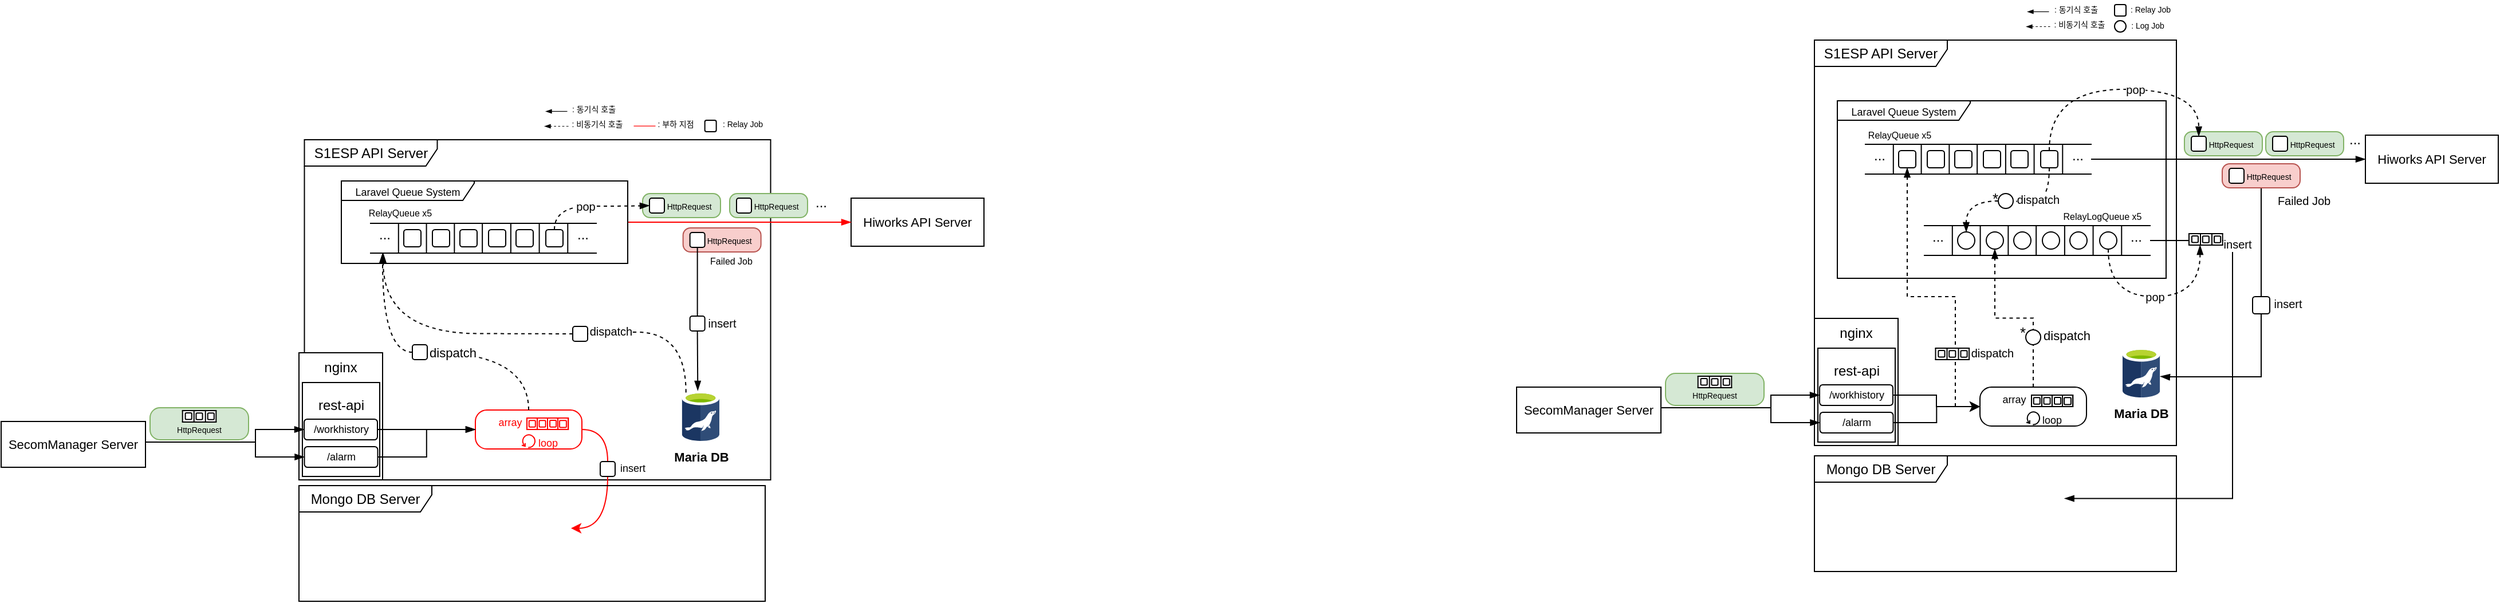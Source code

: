 <mxfile version="24.0.4" type="github">
  <diagram name="페이지-1" id="lGosDp3T9TM7N0VhiUiF">
    <mxGraphModel dx="448" dy="238" grid="0" gridSize="10" guides="1" tooltips="1" connect="1" arrows="1" fold="1" page="1" pageScale="1" pageWidth="1169" pageHeight="827" math="0" shadow="0">
      <root>
        <mxCell id="0" />
        <mxCell id="1" parent="0" />
        <UserObject label="S1ESP API Server" link="ay.in" id="Lqf84lOBojtRBltQ2In1-2">
          <mxCell style="shape=umlFrame;whiteSpace=wrap;html=1;pointerEvents=0;width=116;height=23;" parent="1" vertex="1">
            <mxGeometry x="400.75" y="269" width="407" height="297" as="geometry" />
          </mxCell>
        </UserObject>
        <mxCell id="Lqf84lOBojtRBltQ2In1-3" value="&lt;font style=&quot;font-size: 11px;&quot;&gt;SecomManager Server&lt;/font&gt;" style="html=1;whiteSpace=wrap;" parent="1" vertex="1">
          <mxGeometry x="136" y="515" width="126" height="40" as="geometry" />
        </mxCell>
        <mxCell id="Lqf84lOBojtRBltQ2In1-4" value="&lt;font style=&quot;font-size: 11px;&quot;&gt;Hiworks API Server&lt;/font&gt;" style="html=1;whiteSpace=wrap;" parent="1" vertex="1">
          <mxGeometry x="878" y="320" width="116" height="42" as="geometry" />
        </mxCell>
        <mxCell id="BP6PhcfmehH5XCsykjWn-3" value="&lt;div&gt;&lt;span style=&quot;background-color: initial;&quot;&gt;nginx&lt;/span&gt;&lt;/div&gt;&lt;div&gt;&lt;span style=&quot;background-color: initial;&quot;&gt;&lt;br&gt;&lt;/span&gt;&lt;/div&gt;&lt;div&gt;&lt;span style=&quot;background-color: initial;&quot;&gt;&lt;br&gt;&lt;/span&gt;&lt;/div&gt;&lt;div&gt;&lt;span style=&quot;background-color: initial;&quot;&gt;&lt;br&gt;&lt;/span&gt;&lt;/div&gt;&lt;div&gt;&lt;span style=&quot;background-color: initial;&quot;&gt;&lt;br&gt;&lt;/span&gt;&lt;/div&gt;&lt;div&gt;&lt;span style=&quot;background-color: initial;&quot;&gt;&lt;br&gt;&lt;/span&gt;&lt;/div&gt;&lt;div&gt;&lt;br&gt;&lt;/div&gt;" style="rounded=0;whiteSpace=wrap;html=1;" parent="1" vertex="1">
          <mxGeometry x="396" y="455" width="73" height="111" as="geometry" />
        </mxCell>
        <mxCell id="BP6PhcfmehH5XCsykjWn-5" value="&lt;div&gt;&lt;span style=&quot;background-color: initial;&quot;&gt;rest-api&lt;/span&gt;&lt;/div&gt;&lt;div&gt;&lt;span style=&quot;background-color: initial;&quot;&gt;&lt;br&gt;&lt;/span&gt;&lt;/div&gt;&lt;div&gt;&lt;span style=&quot;background-color: initial;&quot;&gt;&lt;br&gt;&lt;/span&gt;&lt;/div&gt;&lt;div&gt;&lt;span style=&quot;background-color: initial;&quot;&gt;&lt;br&gt;&lt;/span&gt;&lt;/div&gt;" style="rounded=0;whiteSpace=wrap;html=1;" parent="1" vertex="1">
          <mxGeometry x="399" y="481" width="67.5" height="82" as="geometry" />
        </mxCell>
        <mxCell id="BP6PhcfmehH5XCsykjWn-42" value="" style="group" parent="1" vertex="1" connectable="0">
          <mxGeometry x="458.5" y="342" width="197" height="26" as="geometry" />
        </mxCell>
        <mxCell id="BP6PhcfmehH5XCsykjWn-43" value="" style="shape=partialRectangle;whiteSpace=wrap;html=1;left=0;right=0;fillColor=none;" parent="BP6PhcfmehH5XCsykjWn-42" vertex="1">
          <mxGeometry width="97.579" height="26" as="geometry" />
        </mxCell>
        <mxCell id="BP6PhcfmehH5XCsykjWn-44" value="" style="endArrow=none;html=1;rounded=0;entryX=0.25;entryY=0;entryDx=0;entryDy=0;exitX=0.25;exitY=1;exitDx=0;exitDy=0;" parent="BP6PhcfmehH5XCsykjWn-42" source="BP6PhcfmehH5XCsykjWn-43" target="BP6PhcfmehH5XCsykjWn-43" edge="1">
          <mxGeometry width="50" height="50" relative="1" as="geometry">
            <mxPoint x="45.414" y="59.15" as="sourcePoint" />
            <mxPoint x="76.1" y="26.65" as="targetPoint" />
          </mxGeometry>
        </mxCell>
        <mxCell id="BP6PhcfmehH5XCsykjWn-45" value="" style="endArrow=none;html=1;rounded=0;entryX=0.5;entryY=0;entryDx=0;entryDy=0;exitX=0.5;exitY=1;exitDx=0;exitDy=0;" parent="BP6PhcfmehH5XCsykjWn-42" source="BP6PhcfmehH5XCsykjWn-43" target="BP6PhcfmehH5XCsykjWn-43" edge="1">
          <mxGeometry width="50" height="50" relative="1" as="geometry">
            <mxPoint x="48.483" y="32.5" as="sourcePoint" />
            <mxPoint x="48.483" y="-6.5" as="targetPoint" />
          </mxGeometry>
        </mxCell>
        <mxCell id="BP6PhcfmehH5XCsykjWn-46" value="" style="endArrow=none;html=1;rounded=0;entryX=0.75;entryY=0;entryDx=0;entryDy=0;exitX=0.75;exitY=1;exitDx=0;exitDy=0;" parent="BP6PhcfmehH5XCsykjWn-42" source="BP6PhcfmehH5XCsykjWn-43" target="BP6PhcfmehH5XCsykjWn-43" edge="1">
          <mxGeometry width="50" height="50" relative="1" as="geometry">
            <mxPoint x="54.62" y="39" as="sourcePoint" />
            <mxPoint x="54.62" as="targetPoint" />
          </mxGeometry>
        </mxCell>
        <mxCell id="BP6PhcfmehH5XCsykjWn-47" value="" style="shape=partialRectangle;whiteSpace=wrap;html=1;left=0;right=0;fillColor=none;" parent="BP6PhcfmehH5XCsykjWn-42" vertex="1">
          <mxGeometry x="97.579" width="99.421" height="26" as="geometry" />
        </mxCell>
        <mxCell id="BP6PhcfmehH5XCsykjWn-48" value="" style="endArrow=none;html=1;rounded=0;entryX=1;entryY=0;entryDx=0;entryDy=0;exitX=0;exitY=1;exitDx=0;exitDy=0;" parent="BP6PhcfmehH5XCsykjWn-42" source="BP6PhcfmehH5XCsykjWn-47" target="BP6PhcfmehH5XCsykjWn-43" edge="1">
          <mxGeometry width="50" height="50" relative="1" as="geometry">
            <mxPoint x="48.483" y="32.5" as="sourcePoint" />
            <mxPoint x="48.483" y="-6.5" as="targetPoint" />
          </mxGeometry>
        </mxCell>
        <mxCell id="BP6PhcfmehH5XCsykjWn-49" value="" style="endArrow=none;html=1;rounded=0;entryX=0.25;entryY=0;entryDx=0;entryDy=0;exitX=0.25;exitY=1;exitDx=0;exitDy=0;" parent="BP6PhcfmehH5XCsykjWn-42" source="BP6PhcfmehH5XCsykjWn-47" target="BP6PhcfmehH5XCsykjWn-47" edge="1">
          <mxGeometry width="50" height="50" relative="1" as="geometry">
            <mxPoint x="54.62" y="39" as="sourcePoint" />
            <mxPoint x="54.62" as="targetPoint" />
          </mxGeometry>
        </mxCell>
        <mxCell id="BP6PhcfmehH5XCsykjWn-50" value="" style="endArrow=none;html=1;rounded=0;entryX=0.5;entryY=0;entryDx=0;entryDy=0;exitX=0.5;exitY=1;exitDx=0;exitDy=0;" parent="BP6PhcfmehH5XCsykjWn-42" source="BP6PhcfmehH5XCsykjWn-47" target="BP6PhcfmehH5XCsykjWn-47" edge="1">
          <mxGeometry width="50" height="50" relative="1" as="geometry">
            <mxPoint x="60.757" y="45.5" as="sourcePoint" />
            <mxPoint x="60.757" y="6.5" as="targetPoint" />
          </mxGeometry>
        </mxCell>
        <mxCell id="BP6PhcfmehH5XCsykjWn-51" value="" style="endArrow=none;html=1;rounded=0;entryX=0.75;entryY=0;entryDx=0;entryDy=0;exitX=0.75;exitY=1;exitDx=0;exitDy=0;" parent="BP6PhcfmehH5XCsykjWn-42" source="BP6PhcfmehH5XCsykjWn-47" target="BP6PhcfmehH5XCsykjWn-47" edge="1">
          <mxGeometry width="50" height="50" relative="1" as="geometry">
            <mxPoint x="66.894" y="52" as="sourcePoint" />
            <mxPoint x="66.894" y="13" as="targetPoint" />
          </mxGeometry>
        </mxCell>
        <mxCell id="BP6PhcfmehH5XCsykjWn-52" value="" style="rounded=1;whiteSpace=wrap;html=1;" parent="BP6PhcfmehH5XCsykjWn-42" vertex="1">
          <mxGeometry x="78" y="5.5" width="15" height="15" as="geometry" />
        </mxCell>
        <mxCell id="BP6PhcfmehH5XCsykjWn-53" value="" style="rounded=1;whiteSpace=wrap;html=1;" parent="BP6PhcfmehH5XCsykjWn-42" vertex="1">
          <mxGeometry x="29" y="5.5" width="15" height="15" as="geometry" />
        </mxCell>
        <mxCell id="BP6PhcfmehH5XCsykjWn-54" value="" style="rounded=1;whiteSpace=wrap;html=1;" parent="BP6PhcfmehH5XCsykjWn-42" vertex="1">
          <mxGeometry x="54" y="5.5" width="15" height="15" as="geometry" />
        </mxCell>
        <mxCell id="BP6PhcfmehH5XCsykjWn-55" value="" style="rounded=1;whiteSpace=wrap;html=1;" parent="BP6PhcfmehH5XCsykjWn-42" vertex="1">
          <mxGeometry x="103" y="5.5" width="15" height="15" as="geometry" />
        </mxCell>
        <mxCell id="BP6PhcfmehH5XCsykjWn-56" value="" style="rounded=1;whiteSpace=wrap;html=1;" parent="BP6PhcfmehH5XCsykjWn-42" vertex="1">
          <mxGeometry x="127" y="5.5" width="15" height="15" as="geometry" />
        </mxCell>
        <mxCell id="BP6PhcfmehH5XCsykjWn-57" value="" style="rounded=1;whiteSpace=wrap;html=1;" parent="BP6PhcfmehH5XCsykjWn-42" vertex="1">
          <mxGeometry x="153" y="5.5" width="15" height="15" as="geometry" />
        </mxCell>
        <mxCell id="BP6PhcfmehH5XCsykjWn-58" value="..." style="text;html=1;align=center;verticalAlign=bottom;whiteSpace=wrap;rounded=0;" parent="BP6PhcfmehH5XCsykjWn-42" vertex="1">
          <mxGeometry x="6" y="6.75" width="12" height="12.5" as="geometry" />
        </mxCell>
        <mxCell id="BP6PhcfmehH5XCsykjWn-59" value="..." style="text;html=1;align=center;verticalAlign=bottom;whiteSpace=wrap;rounded=0;" parent="BP6PhcfmehH5XCsykjWn-42" vertex="1">
          <mxGeometry x="179" y="6.75" width="12" height="12.5" as="geometry" />
        </mxCell>
        <mxCell id="BP6PhcfmehH5XCsykjWn-128" style="edgeStyle=orthogonalEdgeStyle;rounded=0;orthogonalLoop=1;jettySize=auto;html=1;entryX=0;entryY=0.5;entryDx=0;entryDy=0;strokeColor=#ff0000;endArrow=blockThin;endFill=1;" parent="1" source="BP6PhcfmehH5XCsykjWn-80" target="Lqf84lOBojtRBltQ2In1-4" edge="1">
          <mxGeometry relative="1" as="geometry" />
        </mxCell>
        <mxCell id="BP6PhcfmehH5XCsykjWn-80" value="&lt;font style=&quot;font-size: 9px;&quot;&gt;Laravel Queue System&lt;/font&gt;" style="shape=umlFrame;whiteSpace=wrap;html=1;pointerEvents=0;width=116;height=17;" parent="1" vertex="1">
          <mxGeometry x="433" y="305" width="250" height="72" as="geometry" />
        </mxCell>
        <mxCell id="BP6PhcfmehH5XCsykjWn-103" value="/workhistory" style="rounded=1;whiteSpace=wrap;html=1;fontSize=9;" parent="1" vertex="1">
          <mxGeometry x="400.5" y="513" width="64" height="18" as="geometry" />
        </mxCell>
        <mxCell id="BP6PhcfmehH5XCsykjWn-104" value="/alarm" style="rounded=1;whiteSpace=wrap;html=1;fontSize=9;" parent="1" vertex="1">
          <mxGeometry x="400.75" y="537" width="64" height="18" as="geometry" />
        </mxCell>
        <mxCell id="BP6PhcfmehH5XCsykjWn-110" value="" style="points=[[0.25,0,0],[0.5,0,0],[0.75,0,0],[1,0.25,0],[1,0.5,0],[1,0.75,0],[0.75,1,0],[0.5,1,0],[0.25,1,0],[0,0.75,0],[0,0.5,0],[0,0.25,0]];shape=mxgraph.bpmn.task;whiteSpace=wrap;rectStyle=rounded;size=10;html=1;container=1;expand=0;collapsible=0;taskMarker=abstract;isLoopStandard=1;strokeColor=#ff0000;" parent="1" vertex="1">
          <mxGeometry x="550" y="505" width="93" height="34" as="geometry" />
        </mxCell>
        <mxCell id="BP6PhcfmehH5XCsykjWn-107" value="&lt;font style=&quot;font-size: 9px;&quot;&gt;array&lt;/font&gt;" style="text;html=1;align=center;verticalAlign=middle;whiteSpace=wrap;rounded=0;fontColor=#FF0000;" parent="BP6PhcfmehH5XCsykjWn-110" vertex="1">
          <mxGeometry x="13.955" y="6.004" width="32.55" height="7.907" as="geometry" />
        </mxCell>
        <mxCell id="BP6PhcfmehH5XCsykjWn-119" value="&lt;font style=&quot;font-size: 9px;&quot;&gt;loop&lt;/font&gt;" style="text;html=1;align=center;verticalAlign=middle;whiteSpace=wrap;rounded=0;fontColor=#FF0000;" parent="BP6PhcfmehH5XCsykjWn-110" vertex="1">
          <mxGeometry x="46.5" y="23.958" width="32.55" height="7.907" as="geometry" />
        </mxCell>
        <mxCell id="BP6PhcfmehH5XCsykjWn-114" style="edgeStyle=orthogonalEdgeStyle;rounded=0;orthogonalLoop=1;jettySize=auto;html=1;entryX=0;entryY=0.5;entryDx=0;entryDy=0;entryPerimeter=0;endArrow=blockThin;endFill=1;" parent="1" source="BP6PhcfmehH5XCsykjWn-104" target="BP6PhcfmehH5XCsykjWn-110" edge="1">
          <mxGeometry relative="1" as="geometry" />
        </mxCell>
        <mxCell id="BP6PhcfmehH5XCsykjWn-122" value="&lt;font style=&quot;font-size: 7px;&quot;&gt;&amp;nbsp; &amp;nbsp; &amp;nbsp; &amp;nbsp;HttpRequest&lt;/font&gt;" style="rounded=1;whiteSpace=wrap;html=1;arcSize=31;fontSize=8;fillColor=#d5e8d4;strokeColor=#82b366;" parent="1" vertex="1">
          <mxGeometry x="696" y="316" width="68" height="21" as="geometry" />
        </mxCell>
        <mxCell id="BP6PhcfmehH5XCsykjWn-124" style="edgeStyle=orthogonalEdgeStyle;rounded=0;orthogonalLoop=1;jettySize=auto;html=1;entryX=0;entryY=0.5;entryDx=0;entryDy=0;curved=1;exitX=0.5;exitY=0;exitDx=0;exitDy=0;endArrow=blockThin;endFill=1;dashed=1;" parent="1" source="BP6PhcfmehH5XCsykjWn-57" target="BP6PhcfmehH5XCsykjWn-126" edge="1">
          <mxGeometry relative="1" as="geometry">
            <Array as="points">
              <mxPoint x="619" y="327" />
              <mxPoint x="682" y="327" />
            </Array>
          </mxGeometry>
        </mxCell>
        <mxCell id="BP6PhcfmehH5XCsykjWn-184" value="pop" style="edgeLabel;html=1;align=center;verticalAlign=middle;resizable=0;points=[];fontSize=10;" parent="BP6PhcfmehH5XCsykjWn-124" vertex="1" connectable="0">
          <mxGeometry x="-0.091" relative="1" as="geometry">
            <mxPoint as="offset" />
          </mxGeometry>
        </mxCell>
        <mxCell id="BP6PhcfmehH5XCsykjWn-126" value="" style="rounded=1;whiteSpace=wrap;html=1;" parent="1" vertex="1">
          <mxGeometry x="702" y="320" width="13" height="13" as="geometry" />
        </mxCell>
        <mxCell id="BP6PhcfmehH5XCsykjWn-137" value="&lt;font style=&quot;font-size: 7px;&quot;&gt;&amp;nbsp; &amp;nbsp; &amp;nbsp; &amp;nbsp;HttpRequest&lt;/font&gt;" style="rounded=1;whiteSpace=wrap;html=1;arcSize=31;fontSize=8;fillColor=#d5e8d4;strokeColor=#82b366;" parent="1" vertex="1">
          <mxGeometry x="772" y="316" width="68" height="21" as="geometry" />
        </mxCell>
        <mxCell id="BP6PhcfmehH5XCsykjWn-138" value="" style="rounded=1;whiteSpace=wrap;html=1;" parent="1" vertex="1">
          <mxGeometry x="778" y="320" width="13" height="13" as="geometry" />
        </mxCell>
        <mxCell id="BP6PhcfmehH5XCsykjWn-139" value="..." style="text;html=1;align=center;verticalAlign=bottom;whiteSpace=wrap;rounded=0;" parent="1" vertex="1">
          <mxGeometry x="846" y="320.5" width="12" height="12.5" as="geometry" />
        </mxCell>
        <mxCell id="BP6PhcfmehH5XCsykjWn-140" style="edgeStyle=orthogonalEdgeStyle;rounded=0;orthogonalLoop=1;jettySize=auto;html=1;entryX=0.117;entryY=0.991;entryDx=0;entryDy=0;dashed=1;curved=1;endArrow=blockThin;endFill=1;entryPerimeter=0;" parent="1" source="BP6PhcfmehH5XCsykjWn-167" target="BP6PhcfmehH5XCsykjWn-43" edge="1">
          <mxGeometry relative="1" as="geometry">
            <Array as="points">
              <mxPoint x="469" y="455" />
              <mxPoint x="469" y="368" />
              <mxPoint x="470" y="368" />
            </Array>
            <mxPoint x="488.5" y="353.75" as="targetPoint" />
          </mxGeometry>
        </mxCell>
        <mxCell id="BP6PhcfmehH5XCsykjWn-175" style="edgeStyle=orthogonalEdgeStyle;rounded=0;orthogonalLoop=1;jettySize=auto;html=1;entryX=1;entryY=0.5;entryDx=0;entryDy=0;curved=1;dashed=1;exitX=0.108;exitY=0.017;exitDx=0;exitDy=0;exitPerimeter=0;endArrow=none;endFill=0;" parent="1" source="BP6PhcfmehH5XCsykjWn-142" target="BP6PhcfmehH5XCsykjWn-172" edge="1">
          <mxGeometry relative="1" as="geometry">
            <Array as="points">
              <mxPoint x="734" y="437" />
              <mxPoint x="648" y="437" />
            </Array>
          </mxGeometry>
        </mxCell>
        <mxCell id="BP6PhcfmehH5XCsykjWn-176" value="dispatch" style="edgeLabel;html=1;align=center;verticalAlign=middle;resizable=0;points=[];fontSize=10;" parent="BP6PhcfmehH5XCsykjWn-175" vertex="1" connectable="0">
          <mxGeometry x="0.889" y="-1" relative="1" as="geometry">
            <mxPoint x="14" as="offset" />
          </mxGeometry>
        </mxCell>
        <mxCell id="BP6PhcfmehH5XCsykjWn-142" value="&lt;b&gt;&lt;font style=&quot;font-size: 11px;&quot;&gt;Maria DB&lt;/font&gt;&lt;/b&gt;" style="image;sketch=0;aspect=fixed;html=1;points=[];align=center;fontSize=12;image=img/lib/mscae/aspect=fixed;html=1;perimeter=none;align=center;shadow=0;dashed=0;fontSize=12;image=img/lib/mscae/Azure_Database_for_MariaDB_servers.svg;" parent="1" vertex="1">
          <mxGeometry x="730.32" y="489" width="32.68" height="43" as="geometry" />
        </mxCell>
        <mxCell id="BP6PhcfmehH5XCsykjWn-143" style="rounded=0;orthogonalLoop=1;jettySize=auto;html=1;entryX=0.423;entryY=-0.023;entryDx=0;entryDy=0;entryPerimeter=0;exitX=0.5;exitY=1;exitDx=0;exitDy=0;endArrow=blockThin;endFill=1;" parent="1" source="BP6PhcfmehH5XCsykjWn-177" target="BP6PhcfmehH5XCsykjWn-142" edge="1">
          <mxGeometry relative="1" as="geometry">
            <mxPoint x="752" y="341" as="sourcePoint" />
          </mxGeometry>
        </mxCell>
        <mxCell id="BP6PhcfmehH5XCsykjWn-145" value="&lt;font style=&quot;font-size: 7px;&quot;&gt;&amp;nbsp; &amp;nbsp; &amp;nbsp; &amp;nbsp;HttpRequest&lt;/font&gt;" style="rounded=1;whiteSpace=wrap;html=1;arcSize=31;fontSize=8;fillColor=#f8cecc;strokeColor=#b85450;" parent="1" vertex="1">
          <mxGeometry x="731.32" y="346" width="68" height="21" as="geometry" />
        </mxCell>
        <mxCell id="BP6PhcfmehH5XCsykjWn-146" value="" style="rounded=1;whiteSpace=wrap;html=1;" parent="1" vertex="1">
          <mxGeometry x="737.32" y="350" width="13" height="13" as="geometry" />
        </mxCell>
        <mxCell id="BP6PhcfmehH5XCsykjWn-151" style="edgeStyle=orthogonalEdgeStyle;rounded=0;orthogonalLoop=1;jettySize=auto;html=1;entryX=0.113;entryY=1.004;entryDx=0;entryDy=0;dashed=1;curved=1;exitX=0;exitY=0.5;exitDx=0;exitDy=0;endArrow=blockThin;endFill=1;entryPerimeter=0;" parent="1" source="BP6PhcfmehH5XCsykjWn-172" target="BP6PhcfmehH5XCsykjWn-43" edge="1">
          <mxGeometry relative="1" as="geometry">
            <mxPoint x="705" y="496" as="sourcePoint" />
            <mxPoint x="496" y="391.5" as="targetPoint" />
            <Array as="points">
              <mxPoint x="636" y="439" />
              <mxPoint x="470" y="438" />
            </Array>
          </mxGeometry>
        </mxCell>
        <mxCell id="BP6PhcfmehH5XCsykjWn-153" style="edgeStyle=orthogonalEdgeStyle;rounded=0;orthogonalLoop=1;jettySize=auto;html=1;entryX=0;entryY=0.5;entryDx=0;entryDy=0;entryPerimeter=0;endArrow=blockThin;endFill=1;" parent="1" source="BP6PhcfmehH5XCsykjWn-103" target="BP6PhcfmehH5XCsykjWn-110" edge="1">
          <mxGeometry relative="1" as="geometry" />
        </mxCell>
        <mxCell id="BP6PhcfmehH5XCsykjWn-163" value="" style="edgeStyle=orthogonalEdgeStyle;rounded=0;orthogonalLoop=1;jettySize=auto;html=1;endArrow=none;endFill=0;strokeColor=#FF0000;entryX=0.5;entryY=0;entryDx=0;entryDy=0;exitX=1;exitY=0.5;exitDx=0;exitDy=0;exitPerimeter=0;curved=1;" parent="1" source="BP6PhcfmehH5XCsykjWn-110" target="BP6PhcfmehH5XCsykjWn-160" edge="1">
          <mxGeometry relative="1" as="geometry">
            <mxPoint x="609.0" y="522" as="sourcePoint" />
            <mxPoint x="718" y="582" as="targetPoint" />
          </mxGeometry>
        </mxCell>
        <mxCell id="shImFHVS_Xn59WfX4RjC-522" value="insert" style="edgeLabel;html=1;align=center;verticalAlign=middle;resizable=0;points=[];fontSize=9;" vertex="1" connectable="0" parent="BP6PhcfmehH5XCsykjWn-163">
          <mxGeometry x="0.45" y="-3" relative="1" as="geometry">
            <mxPoint x="24" y="20" as="offset" />
          </mxGeometry>
        </mxCell>
        <mxCell id="shImFHVS_Xn59WfX4RjC-521" style="rounded=0;orthogonalLoop=1;jettySize=auto;html=1;entryX=1;entryY=0.25;entryDx=0;entryDy=0;exitX=0.5;exitY=1;exitDx=0;exitDy=0;edgeStyle=orthogonalEdgeStyle;curved=1;strokeColor=#FF0000;" edge="1" parent="1" source="BP6PhcfmehH5XCsykjWn-160" target="shImFHVS_Xn59WfX4RjC-518">
          <mxGeometry relative="1" as="geometry" />
        </mxCell>
        <mxCell id="BP6PhcfmehH5XCsykjWn-160" value="" style="rounded=1;whiteSpace=wrap;html=1;" parent="1" vertex="1">
          <mxGeometry x="659" y="550" width="13" height="13" as="geometry" />
        </mxCell>
        <mxCell id="BP6PhcfmehH5XCsykjWn-169" value="" style="edgeStyle=orthogonalEdgeStyle;rounded=0;orthogonalLoop=1;jettySize=auto;html=1;dashed=1;curved=1;endArrow=none;endFill=0;entryX=1;entryY=0.5;entryDx=0;entryDy=0;exitX=0.5;exitY=0;exitDx=0;exitDy=0;exitPerimeter=0;" parent="1" source="BP6PhcfmehH5XCsykjWn-110" target="BP6PhcfmehH5XCsykjWn-167" edge="1">
          <mxGeometry relative="1" as="geometry">
            <mxPoint x="695" y="478" as="sourcePoint" />
            <mxPoint x="489" y="354" as="targetPoint" />
            <Array as="points">
              <mxPoint x="596" y="455" />
            </Array>
          </mxGeometry>
        </mxCell>
        <mxCell id="BP6PhcfmehH5XCsykjWn-171" value="dispatch" style="edgeLabel;html=1;align=center;verticalAlign=middle;resizable=0;points=[];" parent="BP6PhcfmehH5XCsykjWn-169" vertex="1" connectable="0">
          <mxGeometry x="0.857" relative="1" as="geometry">
            <mxPoint x="12" as="offset" />
          </mxGeometry>
        </mxCell>
        <mxCell id="BP6PhcfmehH5XCsykjWn-167" value="" style="rounded=1;whiteSpace=wrap;html=1;" parent="1" vertex="1">
          <mxGeometry x="495" y="448" width="13" height="13" as="geometry" />
        </mxCell>
        <mxCell id="BP6PhcfmehH5XCsykjWn-172" value="" style="rounded=1;whiteSpace=wrap;html=1;" parent="1" vertex="1">
          <mxGeometry x="635" y="432" width="13" height="13" as="geometry" />
        </mxCell>
        <mxCell id="BP6PhcfmehH5XCsykjWn-178" value="" style="rounded=0;orthogonalLoop=1;jettySize=auto;html=1;exitX=0.5;exitY=1;exitDx=0;exitDy=0;endArrow=none;endFill=0;entryX=0.5;entryY=0;entryDx=0;entryDy=0;" parent="1" source="BP6PhcfmehH5XCsykjWn-146" target="BP6PhcfmehH5XCsykjWn-177" edge="1">
          <mxGeometry relative="1" as="geometry">
            <mxPoint x="743" y="363" as="sourcePoint" />
            <mxPoint x="743" y="427" as="targetPoint" />
          </mxGeometry>
        </mxCell>
        <mxCell id="BP6PhcfmehH5XCsykjWn-179" value="Failed Job" style="edgeLabel;html=1;align=center;verticalAlign=middle;resizable=0;points=[];fontSize=8;" parent="BP6PhcfmehH5XCsykjWn-178" vertex="1" connectable="0">
          <mxGeometry x="-0.271" relative="1" as="geometry">
            <mxPoint x="29" y="-10" as="offset" />
          </mxGeometry>
        </mxCell>
        <mxCell id="BP6PhcfmehH5XCsykjWn-181" value="insert" style="edgeLabel;html=1;align=center;verticalAlign=middle;resizable=0;points=[];fontSize=10;" parent="BP6PhcfmehH5XCsykjWn-178" vertex="1" connectable="0">
          <mxGeometry x="0.461" relative="1" as="geometry">
            <mxPoint x="21" y="22" as="offset" />
          </mxGeometry>
        </mxCell>
        <mxCell id="BP6PhcfmehH5XCsykjWn-177" value="" style="rounded=1;whiteSpace=wrap;html=1;" parent="1" vertex="1">
          <mxGeometry x="737.32" y="423" width="13" height="13" as="geometry" />
        </mxCell>
        <mxCell id="BP6PhcfmehH5XCsykjWn-209" value="" style="group" parent="1" vertex="1" connectable="0">
          <mxGeometry x="266" y="503" width="86" height="28" as="geometry" />
        </mxCell>
        <mxCell id="BP6PhcfmehH5XCsykjWn-206" value="&lt;div&gt;&lt;span style=&quot;font-size: 7px; background-color: initial;&quot;&gt;&lt;br&gt;&lt;/span&gt;&lt;/div&gt;&lt;div&gt;&lt;span style=&quot;font-size: 7px; background-color: initial;&quot;&gt;HttpRequest&lt;/span&gt;&lt;br&gt;&lt;/div&gt;" style="rounded=1;whiteSpace=wrap;html=1;arcSize=31;fontSize=8;fillColor=#d5e8d4;strokeColor=#82b366;" parent="BP6PhcfmehH5XCsykjWn-209" vertex="1">
          <mxGeometry width="86" height="28" as="geometry" />
        </mxCell>
        <mxCell id="shImFHVS_Xn59WfX4RjC-426" value="" style="group" vertex="1" connectable="0" parent="BP6PhcfmehH5XCsykjWn-209">
          <mxGeometry x="28.35" y="2.5" width="29.3" height="10" as="geometry" />
        </mxCell>
        <mxCell id="BP6PhcfmehH5XCsykjWn-186" value="" style="shape=partialRectangle;whiteSpace=wrap;html=1;left=0;right=0;fillColor=#FFFFFF;labelBackgroundColor=default;container=0;" parent="shImFHVS_Xn59WfX4RjC-426" vertex="1">
          <mxGeometry width="29.3" height="10" as="geometry" />
        </mxCell>
        <mxCell id="BP6PhcfmehH5XCsykjWn-187" value="" style="endArrow=none;html=1;rounded=0;entryX=0.25;entryY=0;entryDx=0;entryDy=0;exitX=0.25;exitY=1;exitDx=0;exitDy=0;labelBackgroundColor=default;" parent="shImFHVS_Xn59WfX4RjC-426" edge="1">
          <mxGeometry width="50" height="50" relative="1" as="geometry">
            <mxPoint x="10.005" y="10" as="sourcePoint" />
            <mxPoint x="10.005" as="targetPoint" />
          </mxGeometry>
        </mxCell>
        <mxCell id="BP6PhcfmehH5XCsykjWn-188" value="" style="endArrow=none;html=1;rounded=0;entryX=0.5;entryY=0;entryDx=0;entryDy=0;exitX=0.5;exitY=1;exitDx=0;exitDy=0;labelBackgroundColor=default;" parent="shImFHVS_Xn59WfX4RjC-426" edge="1">
          <mxGeometry width="50" height="50" relative="1" as="geometry">
            <mxPoint x="20" y="10" as="sourcePoint" />
            <mxPoint x="20" as="targetPoint" />
          </mxGeometry>
        </mxCell>
        <mxCell id="BP6PhcfmehH5XCsykjWn-191" value="" style="endArrow=none;html=1;rounded=0;entryX=1;entryY=0;entryDx=0;entryDy=0;exitX=0;exitY=1;exitDx=0;exitDy=0;labelBackgroundColor=default;" parent="shImFHVS_Xn59WfX4RjC-426" target="BP6PhcfmehH5XCsykjWn-186" edge="1">
          <mxGeometry width="50" height="50" relative="1" as="geometry">
            <mxPoint x="29.3" y="10" as="sourcePoint" />
            <mxPoint x="11.266" y="-2.5" as="targetPoint" />
          </mxGeometry>
        </mxCell>
        <mxCell id="BP6PhcfmehH5XCsykjWn-196" value="" style="rounded=1;whiteSpace=wrap;html=1;labelBackgroundColor=default;fillColor=default;container=0;" parent="shImFHVS_Xn59WfX4RjC-426" vertex="1">
          <mxGeometry x="2.446" y="1.995" width="5.558" height="5.769" as="geometry" />
        </mxCell>
        <mxCell id="BP6PhcfmehH5XCsykjWn-197" value="" style="rounded=1;whiteSpace=wrap;html=1;labelBackgroundColor=default;fillColor=default;container=0;" parent="shImFHVS_Xn59WfX4RjC-426" vertex="1">
          <mxGeometry x="22.0" y="2.115" width="5.558" height="5.769" as="geometry" />
        </mxCell>
        <mxCell id="BP6PhcfmehH5XCsykjWn-201" value="" style="endArrow=none;html=1;rounded=0;entryX=0;entryY=0;entryDx=0;entryDy=0;exitX=0;exitY=1;exitDx=0;exitDy=0;labelBackgroundColor=default;" parent="shImFHVS_Xn59WfX4RjC-426" source="BP6PhcfmehH5XCsykjWn-186" target="BP6PhcfmehH5XCsykjWn-186" edge="1">
          <mxGeometry width="50" height="50" relative="1" as="geometry">
            <mxPoint x="5.899" y="13.846" as="sourcePoint" />
            <mxPoint x="5.899" y="3.846" as="targetPoint" />
          </mxGeometry>
        </mxCell>
        <mxCell id="BP6PhcfmehH5XCsykjWn-203" value="" style="rounded=1;whiteSpace=wrap;html=1;labelBackgroundColor=default;fillColor=default;container=0;" parent="shImFHVS_Xn59WfX4RjC-426" vertex="1">
          <mxGeometry x="11.873" y="2.115" width="5.558" height="5.769" as="geometry" />
        </mxCell>
        <mxCell id="BP6PhcfmehH5XCsykjWn-40" style="edgeStyle=orthogonalEdgeStyle;rounded=0;orthogonalLoop=1;jettySize=auto;html=1;entryX=0;entryY=0.5;entryDx=0;entryDy=0;endArrow=blockThin;endFill=1;" parent="1" source="Lqf84lOBojtRBltQ2In1-3" target="BP6PhcfmehH5XCsykjWn-104" edge="1">
          <mxGeometry relative="1" as="geometry">
            <mxPoint x="290" y="524" as="targetPoint" />
            <Array as="points">
              <mxPoint x="358" y="533" />
              <mxPoint x="358" y="546" />
            </Array>
          </mxGeometry>
        </mxCell>
        <mxCell id="BP6PhcfmehH5XCsykjWn-208" style="edgeStyle=orthogonalEdgeStyle;rounded=0;orthogonalLoop=1;jettySize=auto;html=1;endArrow=blockThin;endFill=1;" parent="1" source="Lqf84lOBojtRBltQ2In1-3" target="BP6PhcfmehH5XCsykjWn-103" edge="1">
          <mxGeometry relative="1" as="geometry">
            <Array as="points">
              <mxPoint x="358" y="533" />
              <mxPoint x="358" y="522" />
            </Array>
          </mxGeometry>
        </mxCell>
        <UserObject label="S1ESP API Server" link="ay.in" id="shImFHVS_Xn59WfX4RjC-147">
          <mxCell style="shape=umlFrame;whiteSpace=wrap;html=1;pointerEvents=0;width=116;height=23;" vertex="1" parent="1">
            <mxGeometry x="1719" y="182" width="316" height="354" as="geometry" />
          </mxCell>
        </UserObject>
        <mxCell id="shImFHVS_Xn59WfX4RjC-148" value="&lt;font style=&quot;font-size: 11px;&quot;&gt;SecomManager Server&lt;/font&gt;" style="html=1;whiteSpace=wrap;" vertex="1" parent="1">
          <mxGeometry x="1459" y="485" width="126" height="40" as="geometry" />
        </mxCell>
        <mxCell id="shImFHVS_Xn59WfX4RjC-149" value="&lt;font style=&quot;font-size: 11px;&quot;&gt;Hiworks API Server&lt;/font&gt;" style="html=1;whiteSpace=wrap;" vertex="1" parent="1">
          <mxGeometry x="2200" y="265" width="116" height="42" as="geometry" />
        </mxCell>
        <mxCell id="shImFHVS_Xn59WfX4RjC-150" value="" style="shape=image;verticalLabelPosition=bottom;labelBackgroundColor=default;verticalAlign=top;aspect=fixed;imageAspect=0;image=https://www.opc-router.de/wp-content/uploads/2021/03/mongodb_thumbnail.png;" vertex="1" parent="1">
          <mxGeometry x="1889" y="566" width="48.33" height="65" as="geometry" />
        </mxCell>
        <mxCell id="shImFHVS_Xn59WfX4RjC-169" value="&lt;div&gt;&lt;span style=&quot;background-color: initial;&quot;&gt;nginx&lt;/span&gt;&lt;/div&gt;&lt;div&gt;&lt;span style=&quot;background-color: initial;&quot;&gt;&lt;br&gt;&lt;/span&gt;&lt;/div&gt;&lt;div&gt;&lt;span style=&quot;background-color: initial;&quot;&gt;&lt;br&gt;&lt;/span&gt;&lt;/div&gt;&lt;div&gt;&lt;span style=&quot;background-color: initial;&quot;&gt;&lt;br&gt;&lt;/span&gt;&lt;/div&gt;&lt;div&gt;&lt;span style=&quot;background-color: initial;&quot;&gt;&lt;br&gt;&lt;/span&gt;&lt;/div&gt;&lt;div&gt;&lt;span style=&quot;background-color: initial;&quot;&gt;&lt;br&gt;&lt;/span&gt;&lt;/div&gt;&lt;div&gt;&lt;br&gt;&lt;/div&gt;" style="rounded=0;whiteSpace=wrap;html=1;" vertex="1" parent="1">
          <mxGeometry x="1719" y="425" width="73" height="111" as="geometry" />
        </mxCell>
        <mxCell id="shImFHVS_Xn59WfX4RjC-170" value="&lt;div&gt;&lt;span style=&quot;background-color: initial;&quot;&gt;rest-api&lt;/span&gt;&lt;/div&gt;&lt;div&gt;&lt;span style=&quot;background-color: initial;&quot;&gt;&lt;br&gt;&lt;/span&gt;&lt;/div&gt;&lt;div&gt;&lt;span style=&quot;background-color: initial;&quot;&gt;&lt;br&gt;&lt;/span&gt;&lt;/div&gt;&lt;div&gt;&lt;span style=&quot;background-color: initial;&quot;&gt;&lt;br&gt;&lt;/span&gt;&lt;/div&gt;" style="rounded=0;whiteSpace=wrap;html=1;" vertex="1" parent="1">
          <mxGeometry x="1722" y="451" width="67.5" height="82" as="geometry" />
        </mxCell>
        <mxCell id="shImFHVS_Xn59WfX4RjC-171" value="" style="group;fillColor=default;" vertex="1" connectable="0" parent="1">
          <mxGeometry x="1763.5" y="273" width="197" height="26" as="geometry" />
        </mxCell>
        <mxCell id="shImFHVS_Xn59WfX4RjC-172" value="" style="shape=partialRectangle;whiteSpace=wrap;html=1;left=0;right=0;fillColor=none;" vertex="1" parent="shImFHVS_Xn59WfX4RjC-171">
          <mxGeometry width="97.579" height="26" as="geometry" />
        </mxCell>
        <mxCell id="shImFHVS_Xn59WfX4RjC-173" value="" style="endArrow=none;html=1;rounded=0;entryX=0.25;entryY=0;entryDx=0;entryDy=0;exitX=0.25;exitY=1;exitDx=0;exitDy=0;" edge="1" parent="shImFHVS_Xn59WfX4RjC-171" source="shImFHVS_Xn59WfX4RjC-172" target="shImFHVS_Xn59WfX4RjC-172">
          <mxGeometry width="50" height="50" relative="1" as="geometry">
            <mxPoint x="45.414" y="59.15" as="sourcePoint" />
            <mxPoint x="76.1" y="26.65" as="targetPoint" />
          </mxGeometry>
        </mxCell>
        <mxCell id="shImFHVS_Xn59WfX4RjC-174" value="" style="endArrow=none;html=1;rounded=0;entryX=0.5;entryY=0;entryDx=0;entryDy=0;exitX=0.5;exitY=1;exitDx=0;exitDy=0;" edge="1" parent="shImFHVS_Xn59WfX4RjC-171" source="shImFHVS_Xn59WfX4RjC-172" target="shImFHVS_Xn59WfX4RjC-172">
          <mxGeometry width="50" height="50" relative="1" as="geometry">
            <mxPoint x="48.483" y="32.5" as="sourcePoint" />
            <mxPoint x="48.483" y="-6.5" as="targetPoint" />
          </mxGeometry>
        </mxCell>
        <mxCell id="shImFHVS_Xn59WfX4RjC-175" value="" style="endArrow=none;html=1;rounded=0;entryX=0.75;entryY=0;entryDx=0;entryDy=0;exitX=0.75;exitY=1;exitDx=0;exitDy=0;" edge="1" parent="shImFHVS_Xn59WfX4RjC-171" source="shImFHVS_Xn59WfX4RjC-172" target="shImFHVS_Xn59WfX4RjC-172">
          <mxGeometry width="50" height="50" relative="1" as="geometry">
            <mxPoint x="54.62" y="39" as="sourcePoint" />
            <mxPoint x="54.62" as="targetPoint" />
          </mxGeometry>
        </mxCell>
        <mxCell id="shImFHVS_Xn59WfX4RjC-176" value="" style="shape=partialRectangle;whiteSpace=wrap;html=1;left=0;right=0;fillColor=none;" vertex="1" parent="shImFHVS_Xn59WfX4RjC-171">
          <mxGeometry x="97.579" width="99.421" height="26" as="geometry" />
        </mxCell>
        <mxCell id="shImFHVS_Xn59WfX4RjC-177" value="" style="endArrow=none;html=1;rounded=0;entryX=1;entryY=0;entryDx=0;entryDy=0;exitX=0;exitY=1;exitDx=0;exitDy=0;" edge="1" parent="shImFHVS_Xn59WfX4RjC-171" source="shImFHVS_Xn59WfX4RjC-176" target="shImFHVS_Xn59WfX4RjC-172">
          <mxGeometry width="50" height="50" relative="1" as="geometry">
            <mxPoint x="48.483" y="32.5" as="sourcePoint" />
            <mxPoint x="48.483" y="-6.5" as="targetPoint" />
          </mxGeometry>
        </mxCell>
        <mxCell id="shImFHVS_Xn59WfX4RjC-178" value="" style="endArrow=none;html=1;rounded=0;entryX=0.25;entryY=0;entryDx=0;entryDy=0;exitX=0.25;exitY=1;exitDx=0;exitDy=0;" edge="1" parent="shImFHVS_Xn59WfX4RjC-171" source="shImFHVS_Xn59WfX4RjC-176" target="shImFHVS_Xn59WfX4RjC-176">
          <mxGeometry width="50" height="50" relative="1" as="geometry">
            <mxPoint x="54.62" y="39" as="sourcePoint" />
            <mxPoint x="54.62" as="targetPoint" />
          </mxGeometry>
        </mxCell>
        <mxCell id="shImFHVS_Xn59WfX4RjC-179" value="" style="endArrow=none;html=1;rounded=0;entryX=0.5;entryY=0;entryDx=0;entryDy=0;exitX=0.5;exitY=1;exitDx=0;exitDy=0;" edge="1" parent="shImFHVS_Xn59WfX4RjC-171" source="shImFHVS_Xn59WfX4RjC-176" target="shImFHVS_Xn59WfX4RjC-176">
          <mxGeometry width="50" height="50" relative="1" as="geometry">
            <mxPoint x="60.757" y="45.5" as="sourcePoint" />
            <mxPoint x="60.757" y="6.5" as="targetPoint" />
          </mxGeometry>
        </mxCell>
        <mxCell id="shImFHVS_Xn59WfX4RjC-180" value="" style="endArrow=none;html=1;rounded=0;entryX=0.75;entryY=0;entryDx=0;entryDy=0;exitX=0.75;exitY=1;exitDx=0;exitDy=0;" edge="1" parent="shImFHVS_Xn59WfX4RjC-171" source="shImFHVS_Xn59WfX4RjC-176" target="shImFHVS_Xn59WfX4RjC-176">
          <mxGeometry width="50" height="50" relative="1" as="geometry">
            <mxPoint x="66.894" y="52" as="sourcePoint" />
            <mxPoint x="66.894" y="13" as="targetPoint" />
          </mxGeometry>
        </mxCell>
        <mxCell id="shImFHVS_Xn59WfX4RjC-181" value="" style="rounded=1;whiteSpace=wrap;html=1;" vertex="1" parent="shImFHVS_Xn59WfX4RjC-171">
          <mxGeometry x="78" y="5.5" width="15" height="15" as="geometry" />
        </mxCell>
        <mxCell id="shImFHVS_Xn59WfX4RjC-182" value="" style="rounded=1;whiteSpace=wrap;html=1;" vertex="1" parent="shImFHVS_Xn59WfX4RjC-171">
          <mxGeometry x="29" y="5.5" width="15" height="15" as="geometry" />
        </mxCell>
        <mxCell id="shImFHVS_Xn59WfX4RjC-183" value="" style="rounded=1;whiteSpace=wrap;html=1;" vertex="1" parent="shImFHVS_Xn59WfX4RjC-171">
          <mxGeometry x="54" y="5.5" width="15" height="15" as="geometry" />
        </mxCell>
        <mxCell id="shImFHVS_Xn59WfX4RjC-184" value="" style="rounded=1;whiteSpace=wrap;html=1;" vertex="1" parent="shImFHVS_Xn59WfX4RjC-171">
          <mxGeometry x="103" y="5.5" width="15" height="15" as="geometry" />
        </mxCell>
        <mxCell id="shImFHVS_Xn59WfX4RjC-185" value="" style="rounded=1;whiteSpace=wrap;html=1;" vertex="1" parent="shImFHVS_Xn59WfX4RjC-171">
          <mxGeometry x="127" y="5.5" width="15" height="15" as="geometry" />
        </mxCell>
        <mxCell id="shImFHVS_Xn59WfX4RjC-186" value="" style="rounded=1;whiteSpace=wrap;html=1;" vertex="1" parent="shImFHVS_Xn59WfX4RjC-171">
          <mxGeometry x="153" y="5.5" width="15" height="15" as="geometry" />
        </mxCell>
        <mxCell id="shImFHVS_Xn59WfX4RjC-187" value="..." style="text;html=1;align=center;verticalAlign=bottom;whiteSpace=wrap;rounded=0;" vertex="1" parent="shImFHVS_Xn59WfX4RjC-171">
          <mxGeometry x="6" y="6.75" width="12" height="12.5" as="geometry" />
        </mxCell>
        <mxCell id="shImFHVS_Xn59WfX4RjC-188" value="..." style="text;html=1;align=center;verticalAlign=bottom;whiteSpace=wrap;rounded=0;" vertex="1" parent="shImFHVS_Xn59WfX4RjC-171">
          <mxGeometry x="179" y="6.75" width="12" height="12.5" as="geometry" />
        </mxCell>
        <mxCell id="shImFHVS_Xn59WfX4RjC-189" style="edgeStyle=orthogonalEdgeStyle;rounded=0;orthogonalLoop=1;jettySize=auto;html=1;entryX=0;entryY=0.5;entryDx=0;entryDy=0;strokeColor=#000000;endArrow=blockThin;endFill=1;exitX=1;exitY=0.5;exitDx=0;exitDy=0;" edge="1" parent="1" source="shImFHVS_Xn59WfX4RjC-176" target="shImFHVS_Xn59WfX4RjC-149">
          <mxGeometry relative="1" as="geometry" />
        </mxCell>
        <mxCell id="shImFHVS_Xn59WfX4RjC-190" value="&lt;font style=&quot;font-size: 9px;&quot;&gt;Laravel Queue System&lt;/font&gt;" style="shape=umlFrame;whiteSpace=wrap;html=1;pointerEvents=0;width=116;height=17;" vertex="1" parent="1">
          <mxGeometry x="1739" y="235" width="287" height="155" as="geometry" />
        </mxCell>
        <mxCell id="shImFHVS_Xn59WfX4RjC-191" value="" style="group" vertex="1" connectable="0" parent="1">
          <mxGeometry x="1815" y="344" width="197" height="26" as="geometry" />
        </mxCell>
        <mxCell id="shImFHVS_Xn59WfX4RjC-192" value="" style="shape=partialRectangle;whiteSpace=wrap;html=1;left=0;right=0;fillColor=none;" vertex="1" parent="shImFHVS_Xn59WfX4RjC-191">
          <mxGeometry width="97.579" height="26" as="geometry" />
        </mxCell>
        <mxCell id="shImFHVS_Xn59WfX4RjC-193" value="" style="endArrow=none;html=1;rounded=0;entryX=0.25;entryY=0;entryDx=0;entryDy=0;exitX=0.25;exitY=1;exitDx=0;exitDy=0;" edge="1" parent="shImFHVS_Xn59WfX4RjC-191" source="shImFHVS_Xn59WfX4RjC-192" target="shImFHVS_Xn59WfX4RjC-192">
          <mxGeometry width="50" height="50" relative="1" as="geometry">
            <mxPoint x="45.414" y="59.15" as="sourcePoint" />
            <mxPoint x="76.1" y="26.65" as="targetPoint" />
          </mxGeometry>
        </mxCell>
        <mxCell id="shImFHVS_Xn59WfX4RjC-194" value="" style="endArrow=none;html=1;rounded=0;entryX=0.5;entryY=0;entryDx=0;entryDy=0;exitX=0.5;exitY=1;exitDx=0;exitDy=0;" edge="1" parent="shImFHVS_Xn59WfX4RjC-191" source="shImFHVS_Xn59WfX4RjC-192" target="shImFHVS_Xn59WfX4RjC-192">
          <mxGeometry width="50" height="50" relative="1" as="geometry">
            <mxPoint x="48.483" y="32.5" as="sourcePoint" />
            <mxPoint x="48.483" y="-6.5" as="targetPoint" />
          </mxGeometry>
        </mxCell>
        <mxCell id="shImFHVS_Xn59WfX4RjC-195" value="" style="endArrow=none;html=1;rounded=0;entryX=0.75;entryY=0;entryDx=0;entryDy=0;exitX=0.75;exitY=1;exitDx=0;exitDy=0;" edge="1" parent="shImFHVS_Xn59WfX4RjC-191" source="shImFHVS_Xn59WfX4RjC-192" target="shImFHVS_Xn59WfX4RjC-192">
          <mxGeometry width="50" height="50" relative="1" as="geometry">
            <mxPoint x="54.62" y="39" as="sourcePoint" />
            <mxPoint x="54.62" as="targetPoint" />
          </mxGeometry>
        </mxCell>
        <mxCell id="shImFHVS_Xn59WfX4RjC-196" value="" style="shape=partialRectangle;whiteSpace=wrap;html=1;left=0;right=0;fillColor=none;" vertex="1" parent="shImFHVS_Xn59WfX4RjC-191">
          <mxGeometry x="97.579" width="99.421" height="26" as="geometry" />
        </mxCell>
        <mxCell id="shImFHVS_Xn59WfX4RjC-197" value="" style="endArrow=none;html=1;rounded=0;entryX=1;entryY=0;entryDx=0;entryDy=0;exitX=0;exitY=1;exitDx=0;exitDy=0;" edge="1" parent="shImFHVS_Xn59WfX4RjC-191" source="shImFHVS_Xn59WfX4RjC-196" target="shImFHVS_Xn59WfX4RjC-192">
          <mxGeometry width="50" height="50" relative="1" as="geometry">
            <mxPoint x="48.483" y="32.5" as="sourcePoint" />
            <mxPoint x="48.483" y="-6.5" as="targetPoint" />
          </mxGeometry>
        </mxCell>
        <mxCell id="shImFHVS_Xn59WfX4RjC-198" value="" style="endArrow=none;html=1;rounded=0;entryX=0.25;entryY=0;entryDx=0;entryDy=0;exitX=0.25;exitY=1;exitDx=0;exitDy=0;" edge="1" parent="shImFHVS_Xn59WfX4RjC-191" source="shImFHVS_Xn59WfX4RjC-196" target="shImFHVS_Xn59WfX4RjC-196">
          <mxGeometry width="50" height="50" relative="1" as="geometry">
            <mxPoint x="54.62" y="39" as="sourcePoint" />
            <mxPoint x="54.62" as="targetPoint" />
          </mxGeometry>
        </mxCell>
        <mxCell id="shImFHVS_Xn59WfX4RjC-199" value="" style="endArrow=none;html=1;rounded=0;entryX=0.5;entryY=0;entryDx=0;entryDy=0;exitX=0.5;exitY=1;exitDx=0;exitDy=0;" edge="1" parent="shImFHVS_Xn59WfX4RjC-191" source="shImFHVS_Xn59WfX4RjC-196" target="shImFHVS_Xn59WfX4RjC-196">
          <mxGeometry width="50" height="50" relative="1" as="geometry">
            <mxPoint x="60.757" y="45.5" as="sourcePoint" />
            <mxPoint x="60.757" y="6.5" as="targetPoint" />
          </mxGeometry>
        </mxCell>
        <mxCell id="shImFHVS_Xn59WfX4RjC-200" value="" style="endArrow=none;html=1;rounded=0;entryX=0.75;entryY=0;entryDx=0;entryDy=0;exitX=0.75;exitY=1;exitDx=0;exitDy=0;" edge="1" parent="shImFHVS_Xn59WfX4RjC-191" source="shImFHVS_Xn59WfX4RjC-196" target="shImFHVS_Xn59WfX4RjC-196">
          <mxGeometry width="50" height="50" relative="1" as="geometry">
            <mxPoint x="66.894" y="52" as="sourcePoint" />
            <mxPoint x="66.894" y="13" as="targetPoint" />
          </mxGeometry>
        </mxCell>
        <mxCell id="shImFHVS_Xn59WfX4RjC-201" value="" style="rounded=1;whiteSpace=wrap;html=1;arcSize=50;" vertex="1" parent="shImFHVS_Xn59WfX4RjC-191">
          <mxGeometry x="78" y="5.5" width="15" height="15" as="geometry" />
        </mxCell>
        <mxCell id="shImFHVS_Xn59WfX4RjC-202" value="" style="rounded=1;whiteSpace=wrap;html=1;arcSize=50;" vertex="1" parent="shImFHVS_Xn59WfX4RjC-191">
          <mxGeometry x="29" y="5.5" width="15" height="15" as="geometry" />
        </mxCell>
        <mxCell id="shImFHVS_Xn59WfX4RjC-203" value="" style="rounded=1;whiteSpace=wrap;html=1;arcSize=50;" vertex="1" parent="shImFHVS_Xn59WfX4RjC-191">
          <mxGeometry x="54" y="5.5" width="15" height="15" as="geometry" />
        </mxCell>
        <mxCell id="shImFHVS_Xn59WfX4RjC-204" value="" style="rounded=1;whiteSpace=wrap;html=1;arcSize=50;" vertex="1" parent="shImFHVS_Xn59WfX4RjC-191">
          <mxGeometry x="103" y="5.5" width="15" height="15" as="geometry" />
        </mxCell>
        <mxCell id="shImFHVS_Xn59WfX4RjC-205" value="" style="rounded=1;whiteSpace=wrap;html=1;arcSize=50;" vertex="1" parent="shImFHVS_Xn59WfX4RjC-191">
          <mxGeometry x="127" y="5.5" width="15" height="15" as="geometry" />
        </mxCell>
        <mxCell id="shImFHVS_Xn59WfX4RjC-206" value="&lt;span style=&quot;color: rgba(0, 0, 0, 0); font-family: monospace; font-size: 0px; text-align: start; text-wrap: nowrap;&quot;&gt;%3CmxGraphModel%3E%3Croot%3E%3CmxCell%20id%3D%220%22%2F%3E%3CmxCell%20id%3D%221%22%20parent%3D%220%22%2F%3E%3CmxCell%20id%3D%222%22%20value%3D%22%26lt%3Bfont%20style%3D%26quot%3Bfont-size%3A%209px%3B%26quot%3B%26gt%3Barray%26lt%3B%2Ffont%26gt%3B%22%20style%3D%22text%3Bhtml%3D1%3Balign%3Dcenter%3BverticalAlign%3Dmiddle%3BwhiteSpace%3Dwrap%3Brounded%3D0%3B%22%20vertex%3D%221%22%20parent%3D%221%22%3E%3CmxGeometry%20x%3D%22486%22%20y%3D%22507.0%22%20width%3D%2242%22%20height%3D%2210%22%20as%3D%22geometry%22%2F%3E%3C%2FmxCell%3E%3C%2Froot%3E%3C%2FmxGraphModel%3E&lt;/span&gt;" style="rounded=1;whiteSpace=wrap;html=1;arcSize=50;" vertex="1" parent="shImFHVS_Xn59WfX4RjC-191">
          <mxGeometry x="153" y="5.5" width="15" height="15" as="geometry" />
        </mxCell>
        <mxCell id="shImFHVS_Xn59WfX4RjC-207" value="..." style="text;html=1;align=center;verticalAlign=bottom;whiteSpace=wrap;rounded=0;" vertex="1" parent="shImFHVS_Xn59WfX4RjC-191">
          <mxGeometry x="6" y="6.75" width="12" height="12.5" as="geometry" />
        </mxCell>
        <mxCell id="shImFHVS_Xn59WfX4RjC-208" value="..." style="text;html=1;align=center;verticalAlign=bottom;whiteSpace=wrap;rounded=0;" vertex="1" parent="shImFHVS_Xn59WfX4RjC-191">
          <mxGeometry x="179" y="6.75" width="12" height="12.5" as="geometry" />
        </mxCell>
        <mxCell id="shImFHVS_Xn59WfX4RjC-211" value="/workhistory" style="rounded=1;whiteSpace=wrap;html=1;fontSize=9;" vertex="1" parent="1">
          <mxGeometry x="1723.5" y="483" width="64" height="18" as="geometry" />
        </mxCell>
        <mxCell id="shImFHVS_Xn59WfX4RjC-212" value="/alarm" style="rounded=1;whiteSpace=wrap;html=1;fontSize=9;" vertex="1" parent="1">
          <mxGeometry x="1723.75" y="507" width="64" height="18" as="geometry" />
        </mxCell>
        <mxCell id="shImFHVS_Xn59WfX4RjC-243" value="&lt;font style=&quot;font-size: 7px;&quot;&gt;&amp;nbsp; &amp;nbsp; &amp;nbsp; &amp;nbsp;HttpRequest&lt;/font&gt;" style="rounded=1;whiteSpace=wrap;html=1;arcSize=31;fontSize=8;fillColor=#d5e8d4;strokeColor=#82b366;" vertex="1" parent="1">
          <mxGeometry x="2042" y="262" width="68" height="21" as="geometry" />
        </mxCell>
        <mxCell id="shImFHVS_Xn59WfX4RjC-240" style="rounded=0;orthogonalLoop=1;jettySize=auto;html=1;entryX=0.5;entryY=0;entryDx=0;entryDy=0;exitX=0.5;exitY=0;exitDx=0;exitDy=0;endArrow=blockThin;endFill=1;dashed=1;edgeStyle=orthogonalEdgeStyle;curved=1;" edge="1" parent="1" source="shImFHVS_Xn59WfX4RjC-186" target="shImFHVS_Xn59WfX4RjC-244">
          <mxGeometry relative="1" as="geometry">
            <Array as="points">
              <mxPoint x="1924" y="225" />
              <mxPoint x="2054" y="225" />
            </Array>
            <mxPoint x="2013.5" y="290" as="targetPoint" />
          </mxGeometry>
        </mxCell>
        <mxCell id="shImFHVS_Xn59WfX4RjC-241" value="pop" style="edgeLabel;html=1;align=center;verticalAlign=middle;resizable=0;points=[];fontSize=10;" vertex="1" connectable="0" parent="shImFHVS_Xn59WfX4RjC-240">
          <mxGeometry x="-0.091" relative="1" as="geometry">
            <mxPoint x="26" as="offset" />
          </mxGeometry>
        </mxCell>
        <mxCell id="shImFHVS_Xn59WfX4RjC-244" value="" style="rounded=1;whiteSpace=wrap;html=1;" vertex="1" parent="1">
          <mxGeometry x="2048" y="266" width="13" height="13" as="geometry" />
        </mxCell>
        <mxCell id="shImFHVS_Xn59WfX4RjC-249" value="&lt;b&gt;&lt;font style=&quot;font-size: 11px;&quot;&gt;Maria DB&lt;/font&gt;&lt;/b&gt;" style="image;sketch=0;aspect=fixed;html=1;points=[];align=center;fontSize=12;image=img/lib/mscae/aspect=fixed;html=1;perimeter=none;align=center;shadow=0;dashed=0;fontSize=12;image=img/lib/mscae/Azure_Database_for_MariaDB_servers.svg;" vertex="1" parent="1">
          <mxGeometry x="1988.0" y="451" width="32.68" height="43" as="geometry" />
        </mxCell>
        <mxCell id="shImFHVS_Xn59WfX4RjC-254" style="edgeStyle=orthogonalEdgeStyle;rounded=0;orthogonalLoop=1;jettySize=auto;html=1;endArrow=blockThin;endFill=1;entryX=0.5;entryY=1;entryDx=0;entryDy=0;dashed=1;" edge="1" parent="1" target="shImFHVS_Xn59WfX4RjC-182">
          <mxGeometry relative="1" as="geometry">
            <mxPoint x="1842" y="502" as="sourcePoint" />
            <mxPoint x="1858" y="492" as="targetPoint" />
            <Array as="points">
              <mxPoint x="1842" y="406" />
              <mxPoint x="1800" y="406" />
            </Array>
          </mxGeometry>
        </mxCell>
        <mxCell id="shImFHVS_Xn59WfX4RjC-497" value="dispatch" style="edgeLabel;html=1;align=center;verticalAlign=middle;resizable=0;points=[];fontSize=10;" vertex="1" connectable="0" parent="shImFHVS_Xn59WfX4RjC-254">
          <mxGeometry x="-0.586" y="-1" relative="1" as="geometry">
            <mxPoint x="31" y="5" as="offset" />
          </mxGeometry>
        </mxCell>
        <mxCell id="shImFHVS_Xn59WfX4RjC-265" value="" style="group" vertex="1" connectable="0" parent="1">
          <mxGeometry x="1589" y="473" width="86" height="28" as="geometry" />
        </mxCell>
        <mxCell id="shImFHVS_Xn59WfX4RjC-266" value="&lt;div&gt;&lt;span style=&quot;font-size: 7px; background-color: initial;&quot;&gt;&lt;br&gt;&lt;/span&gt;&lt;/div&gt;&lt;div&gt;&lt;span style=&quot;font-size: 7px; background-color: initial;&quot;&gt;HttpRequest&lt;/span&gt;&lt;br&gt;&lt;/div&gt;" style="rounded=1;whiteSpace=wrap;html=1;arcSize=31;fontSize=8;fillColor=#d5e8d4;strokeColor=#82b366;" vertex="1" parent="shImFHVS_Xn59WfX4RjC-265">
          <mxGeometry width="86" height="28" as="geometry" />
        </mxCell>
        <mxCell id="shImFHVS_Xn59WfX4RjC-450" value="" style="group" vertex="1" connectable="0" parent="shImFHVS_Xn59WfX4RjC-265">
          <mxGeometry x="28.35" y="2.5" width="29.3" height="10" as="geometry" />
        </mxCell>
        <mxCell id="shImFHVS_Xn59WfX4RjC-451" value="" style="shape=partialRectangle;whiteSpace=wrap;html=1;left=0;right=0;fillColor=#FFFFFF;labelBackgroundColor=default;container=0;" vertex="1" parent="shImFHVS_Xn59WfX4RjC-450">
          <mxGeometry width="29.3" height="10" as="geometry" />
        </mxCell>
        <mxCell id="shImFHVS_Xn59WfX4RjC-452" value="" style="endArrow=none;html=1;rounded=0;entryX=0.25;entryY=0;entryDx=0;entryDy=0;exitX=0.25;exitY=1;exitDx=0;exitDy=0;labelBackgroundColor=default;" edge="1" parent="shImFHVS_Xn59WfX4RjC-450">
          <mxGeometry width="50" height="50" relative="1" as="geometry">
            <mxPoint x="10.005" y="10" as="sourcePoint" />
            <mxPoint x="10.005" as="targetPoint" />
          </mxGeometry>
        </mxCell>
        <mxCell id="shImFHVS_Xn59WfX4RjC-453" value="" style="endArrow=none;html=1;rounded=0;entryX=0.5;entryY=0;entryDx=0;entryDy=0;exitX=0.5;exitY=1;exitDx=0;exitDy=0;labelBackgroundColor=default;" edge="1" parent="shImFHVS_Xn59WfX4RjC-450">
          <mxGeometry width="50" height="50" relative="1" as="geometry">
            <mxPoint x="20" y="10" as="sourcePoint" />
            <mxPoint x="20" as="targetPoint" />
          </mxGeometry>
        </mxCell>
        <mxCell id="shImFHVS_Xn59WfX4RjC-454" value="" style="endArrow=none;html=1;rounded=0;entryX=1;entryY=0;entryDx=0;entryDy=0;exitX=0;exitY=1;exitDx=0;exitDy=0;labelBackgroundColor=default;" edge="1" parent="shImFHVS_Xn59WfX4RjC-450" target="shImFHVS_Xn59WfX4RjC-451">
          <mxGeometry width="50" height="50" relative="1" as="geometry">
            <mxPoint x="29.3" y="10" as="sourcePoint" />
            <mxPoint x="11.266" y="-2.5" as="targetPoint" />
          </mxGeometry>
        </mxCell>
        <mxCell id="shImFHVS_Xn59WfX4RjC-455" value="" style="rounded=1;whiteSpace=wrap;html=1;labelBackgroundColor=default;fillColor=default;container=0;" vertex="1" parent="shImFHVS_Xn59WfX4RjC-450">
          <mxGeometry x="2.446" y="1.995" width="5.558" height="5.769" as="geometry" />
        </mxCell>
        <mxCell id="shImFHVS_Xn59WfX4RjC-456" value="" style="rounded=1;whiteSpace=wrap;html=1;labelBackgroundColor=default;fillColor=default;container=0;" vertex="1" parent="shImFHVS_Xn59WfX4RjC-450">
          <mxGeometry x="22.0" y="2.115" width="5.558" height="5.769" as="geometry" />
        </mxCell>
        <mxCell id="shImFHVS_Xn59WfX4RjC-457" value="" style="endArrow=none;html=1;rounded=0;entryX=0;entryY=0;entryDx=0;entryDy=0;exitX=0;exitY=1;exitDx=0;exitDy=0;labelBackgroundColor=default;" edge="1" parent="shImFHVS_Xn59WfX4RjC-450" source="shImFHVS_Xn59WfX4RjC-451" target="shImFHVS_Xn59WfX4RjC-451">
          <mxGeometry width="50" height="50" relative="1" as="geometry">
            <mxPoint x="5.899" y="13.846" as="sourcePoint" />
            <mxPoint x="5.899" y="3.846" as="targetPoint" />
          </mxGeometry>
        </mxCell>
        <mxCell id="shImFHVS_Xn59WfX4RjC-458" value="" style="rounded=1;whiteSpace=wrap;html=1;labelBackgroundColor=default;fillColor=default;container=0;" vertex="1" parent="shImFHVS_Xn59WfX4RjC-450">
          <mxGeometry x="11.873" y="2.115" width="5.558" height="5.769" as="geometry" />
        </mxCell>
        <mxCell id="shImFHVS_Xn59WfX4RjC-287" style="edgeStyle=orthogonalEdgeStyle;rounded=0;orthogonalLoop=1;jettySize=auto;html=1;entryX=0;entryY=0.5;entryDx=0;entryDy=0;endArrow=blockThin;endFill=1;" edge="1" parent="1" source="shImFHVS_Xn59WfX4RjC-148" target="shImFHVS_Xn59WfX4RjC-212">
          <mxGeometry relative="1" as="geometry">
            <mxPoint x="1613" y="494" as="targetPoint" />
            <Array as="points">
              <mxPoint x="1681" y="503" />
              <mxPoint x="1681" y="516" />
            </Array>
          </mxGeometry>
        </mxCell>
        <mxCell id="shImFHVS_Xn59WfX4RjC-288" style="edgeStyle=orthogonalEdgeStyle;rounded=0;orthogonalLoop=1;jettySize=auto;html=1;endArrow=blockThin;endFill=1;" edge="1" parent="1" source="shImFHVS_Xn59WfX4RjC-148" target="shImFHVS_Xn59WfX4RjC-211">
          <mxGeometry relative="1" as="geometry">
            <Array as="points">
              <mxPoint x="1681" y="503" />
              <mxPoint x="1681" y="492" />
            </Array>
          </mxGeometry>
        </mxCell>
        <UserObject label="Mongo DB Server" link="ay.in" id="shImFHVS_Xn59WfX4RjC-289">
          <mxCell style="shape=umlFrame;whiteSpace=wrap;html=1;pointerEvents=0;width=116;height=23;" vertex="1" parent="1">
            <mxGeometry x="1719" y="545" width="316" height="101" as="geometry" />
          </mxCell>
        </UserObject>
        <mxCell id="shImFHVS_Xn59WfX4RjC-335" value="&lt;font style=&quot;font-size: 8px;&quot;&gt;RelayQueue x5&lt;/font&gt;" style="text;html=1;align=center;verticalAlign=middle;whiteSpace=wrap;rounded=0;" vertex="1" parent="1">
          <mxGeometry x="442.67" y="325" width="83" height="13.75" as="geometry" />
        </mxCell>
        <mxCell id="shImFHVS_Xn59WfX4RjC-337" value="&lt;font style=&quot;font-size: 8px;&quot;&gt;RelayQueue x5&lt;/font&gt;" style="text;html=1;align=center;verticalAlign=middle;whiteSpace=wrap;rounded=0;" vertex="1" parent="1">
          <mxGeometry x="1752" y="257" width="83" height="13.75" as="geometry" />
        </mxCell>
        <mxCell id="shImFHVS_Xn59WfX4RjC-338" value="&lt;font style=&quot;font-size: 8px;&quot;&gt;RelayLogQueue x5&lt;/font&gt;" style="text;html=1;align=center;verticalAlign=middle;whiteSpace=wrap;rounded=0;" vertex="1" parent="1">
          <mxGeometry x="1929" y="328.25" width="83" height="13.75" as="geometry" />
        </mxCell>
        <mxCell id="shImFHVS_Xn59WfX4RjC-393" style="edgeStyle=orthogonalEdgeStyle;rounded=0;orthogonalLoop=1;jettySize=auto;html=1;entryX=1;entryY=0.25;entryDx=0;entryDy=0;exitX=1;exitY=0.5;exitDx=0;exitDy=0;endArrow=blockThin;endFill=1;" edge="1" parent="1" source="shImFHVS_Xn59WfX4RjC-196" target="shImFHVS_Xn59WfX4RjC-150">
          <mxGeometry relative="1" as="geometry">
            <mxPoint x="1948.14" y="591.912" as="targetPoint" />
            <Array as="points">
              <mxPoint x="2084" y="357" />
              <mxPoint x="2084" y="582" />
            </Array>
          </mxGeometry>
        </mxCell>
        <mxCell id="shImFHVS_Xn59WfX4RjC-551" value="insert" style="edgeLabel;html=1;align=center;verticalAlign=middle;resizable=0;points=[];fontSize=10;" vertex="1" connectable="0" parent="shImFHVS_Xn59WfX4RjC-393">
          <mxGeometry x="-0.58" y="-1" relative="1" as="geometry">
            <mxPoint x="5" y="-18" as="offset" />
          </mxGeometry>
        </mxCell>
        <mxCell id="shImFHVS_Xn59WfX4RjC-395" style="edgeStyle=orthogonalEdgeStyle;rounded=0;orthogonalLoop=1;jettySize=auto;html=1;curved=1;exitX=0.5;exitY=1;exitDx=0;exitDy=0;endArrow=blockThin;endFill=1;dashed=1;entryX=0.5;entryY=1;entryDx=0;entryDy=0;" edge="1" parent="1" source="shImFHVS_Xn59WfX4RjC-206">
          <mxGeometry relative="1" as="geometry">
            <Array as="points">
              <mxPoint x="1976" y="406" />
              <mxPoint x="2056" y="406" />
            </Array>
            <mxPoint x="1924" y="336.25" as="sourcePoint" />
            <mxPoint x="2055.65" y="361" as="targetPoint" />
          </mxGeometry>
        </mxCell>
        <mxCell id="shImFHVS_Xn59WfX4RjC-396" value="pop" style="edgeLabel;html=1;align=center;verticalAlign=middle;resizable=0;points=[];fontSize=10;" vertex="1" connectable="0" parent="shImFHVS_Xn59WfX4RjC-395">
          <mxGeometry x="-0.091" relative="1" as="geometry">
            <mxPoint x="6" as="offset" />
          </mxGeometry>
        </mxCell>
        <mxCell id="shImFHVS_Xn59WfX4RjC-399" style="rounded=0;orthogonalLoop=1;jettySize=auto;html=1;dashed=1;endArrow=blockThin;endFill=1;exitX=0;exitY=0.5;exitDx=0;exitDy=0;entryX=0.5;entryY=0;entryDx=0;entryDy=0;edgeStyle=orthogonalEdgeStyle;curved=1;" edge="1" parent="1" source="shImFHVS_Xn59WfX4RjC-402" target="shImFHVS_Xn59WfX4RjC-202">
          <mxGeometry relative="1" as="geometry">
            <mxPoint x="1898" y="319.5" as="sourcePoint" />
            <mxPoint x="1885" y="349" as="targetPoint" />
          </mxGeometry>
        </mxCell>
        <mxCell id="shImFHVS_Xn59WfX4RjC-403" value="" style="rounded=0;orthogonalLoop=1;jettySize=auto;html=1;entryX=1;entryY=0.5;entryDx=0;entryDy=0;dashed=1;endArrow=none;endFill=0;edgeStyle=orthogonalEdgeStyle;curved=1;" edge="1" parent="1" source="shImFHVS_Xn59WfX4RjC-186" target="shImFHVS_Xn59WfX4RjC-402">
          <mxGeometry relative="1" as="geometry">
            <mxPoint x="1924" y="294" as="sourcePoint" />
            <mxPoint x="1805" y="372" as="targetPoint" />
            <Array as="points">
              <mxPoint x="1924" y="323" />
              <mxPoint x="1896" y="323" />
              <mxPoint x="1874" y="322" />
            </Array>
          </mxGeometry>
        </mxCell>
        <mxCell id="shImFHVS_Xn59WfX4RjC-404" value="dispatch" style="edgeLabel;html=1;align=center;verticalAlign=middle;resizable=0;points=[];fontSize=10;" vertex="1" connectable="0" parent="shImFHVS_Xn59WfX4RjC-403">
          <mxGeometry x="0.648" y="1" relative="1" as="geometry">
            <mxPoint x="11" y="-3" as="offset" />
          </mxGeometry>
        </mxCell>
        <mxCell id="shImFHVS_Xn59WfX4RjC-438" value="" style="group;strokeColor=#FF0000;" vertex="1" connectable="0" parent="1">
          <mxGeometry x="595" y="512" width="36.159" height="10" as="geometry" />
        </mxCell>
        <mxCell id="shImFHVS_Xn59WfX4RjC-439" value="" style="shape=partialRectangle;whiteSpace=wrap;html=1;left=0;right=0;fillColor=#FFFFFF;labelBackgroundColor=default;strokeColor=#FF0000;" vertex="1" parent="shImFHVS_Xn59WfX4RjC-438">
          <mxGeometry width="36" height="10" as="geometry" />
        </mxCell>
        <mxCell id="shImFHVS_Xn59WfX4RjC-440" value="" style="endArrow=none;html=1;rounded=0;entryX=0.25;entryY=0;entryDx=0;entryDy=0;exitX=0.25;exitY=1;exitDx=0;exitDy=0;labelBackgroundColor=default;strokeColor=#FF0000;" edge="1" parent="shImFHVS_Xn59WfX4RjC-438" source="shImFHVS_Xn59WfX4RjC-439" target="shImFHVS_Xn59WfX4RjC-439">
          <mxGeometry width="50" height="50" relative="1" as="geometry">
            <mxPoint x="16.829" y="22.75" as="sourcePoint" />
            <mxPoint x="28.199" y="10.25" as="targetPoint" />
          </mxGeometry>
        </mxCell>
        <mxCell id="shImFHVS_Xn59WfX4RjC-441" value="" style="endArrow=none;html=1;rounded=0;entryX=0.5;entryY=0;entryDx=0;entryDy=0;exitX=0.5;exitY=1;exitDx=0;exitDy=0;labelBackgroundColor=default;strokeColor=#FF0000;" edge="1" parent="shImFHVS_Xn59WfX4RjC-438" source="shImFHVS_Xn59WfX4RjC-439" target="shImFHVS_Xn59WfX4RjC-439">
          <mxGeometry width="50" height="50" relative="1" as="geometry">
            <mxPoint x="17.966" y="12.5" as="sourcePoint" />
            <mxPoint x="17.966" y="-2.5" as="targetPoint" />
          </mxGeometry>
        </mxCell>
        <mxCell id="shImFHVS_Xn59WfX4RjC-442" value="" style="endArrow=none;html=1;rounded=0;entryX=0.75;entryY=0;entryDx=0;entryDy=0;exitX=0.75;exitY=1;exitDx=0;exitDy=0;labelBackgroundColor=default;strokeColor=#FF0000;" edge="1" parent="shImFHVS_Xn59WfX4RjC-438" source="shImFHVS_Xn59WfX4RjC-439" target="shImFHVS_Xn59WfX4RjC-439">
          <mxGeometry width="50" height="50" relative="1" as="geometry">
            <mxPoint x="20.24" y="15" as="sourcePoint" />
            <mxPoint x="20.24" as="targetPoint" />
          </mxGeometry>
        </mxCell>
        <mxCell id="shImFHVS_Xn59WfX4RjC-443" value="" style="endArrow=none;html=1;rounded=0;entryX=1;entryY=0;entryDx=0;entryDy=0;exitX=0;exitY=1;exitDx=0;exitDy=0;labelBackgroundColor=default;strokeColor=#FF0000;" edge="1" parent="shImFHVS_Xn59WfX4RjC-438" target="shImFHVS_Xn59WfX4RjC-439">
          <mxGeometry width="50" height="50" relative="1" as="geometry">
            <mxPoint x="36" y="10" as="sourcePoint" />
            <mxPoint x="17.966" y="-2.5" as="targetPoint" />
          </mxGeometry>
        </mxCell>
        <mxCell id="shImFHVS_Xn59WfX4RjC-444" value="" style="rounded=1;whiteSpace=wrap;html=1;labelBackgroundColor=default;fillColor=default;strokeColor=#FF0000;" vertex="1" parent="shImFHVS_Xn59WfX4RjC-438">
          <mxGeometry x="28.5" y="2.12" width="5.96" height="6.19" as="geometry" />
        </mxCell>
        <mxCell id="shImFHVS_Xn59WfX4RjC-445" value="" style="rounded=1;whiteSpace=wrap;html=1;labelBackgroundColor=default;fillColor=default;strokeColor=#FF0000;" vertex="1" parent="shImFHVS_Xn59WfX4RjC-438">
          <mxGeometry x="10.746" y="2.115" width="5.558" height="5.769" as="geometry" />
        </mxCell>
        <mxCell id="shImFHVS_Xn59WfX4RjC-446" value="" style="rounded=1;whiteSpace=wrap;html=1;labelBackgroundColor=default;fillColor=default;strokeColor=#FF0000;" vertex="1" parent="shImFHVS_Xn59WfX4RjC-438">
          <mxGeometry x="20.01" y="2" width="5.56" height="5.88" as="geometry" />
        </mxCell>
        <mxCell id="shImFHVS_Xn59WfX4RjC-447" value="" style="endArrow=none;html=1;rounded=0;entryX=0;entryY=0;entryDx=0;entryDy=0;exitX=0;exitY=1;exitDx=0;exitDy=0;labelBackgroundColor=default;strokeColor=#FF0000;" edge="1" parent="shImFHVS_Xn59WfX4RjC-438" source="shImFHVS_Xn59WfX4RjC-439" target="shImFHVS_Xn59WfX4RjC-439">
          <mxGeometry width="50" height="50" relative="1" as="geometry">
            <mxPoint x="12.599" y="13.846" as="sourcePoint" />
            <mxPoint x="12.599" y="3.846" as="targetPoint" />
          </mxGeometry>
        </mxCell>
        <mxCell id="shImFHVS_Xn59WfX4RjC-448" value="" style="rounded=1;whiteSpace=wrap;html=1;labelBackgroundColor=default;fillColor=default;strokeColor=#FF0000;" vertex="1" parent="shImFHVS_Xn59WfX4RjC-438">
          <mxGeometry x="1.853" y="2.115" width="5.558" height="5.769" as="geometry" />
        </mxCell>
        <mxCell id="shImFHVS_Xn59WfX4RjC-479" value="" style="group" vertex="1" connectable="0" parent="1">
          <mxGeometry x="2046" y="351" width="29.3" height="10" as="geometry" />
        </mxCell>
        <mxCell id="shImFHVS_Xn59WfX4RjC-480" value="" style="shape=partialRectangle;whiteSpace=wrap;html=1;left=0;right=0;fillColor=#FFFFFF;labelBackgroundColor=default;container=0;" vertex="1" parent="shImFHVS_Xn59WfX4RjC-479">
          <mxGeometry width="29.3" height="10" as="geometry" />
        </mxCell>
        <mxCell id="shImFHVS_Xn59WfX4RjC-481" value="" style="endArrow=none;html=1;rounded=0;entryX=0.25;entryY=0;entryDx=0;entryDy=0;exitX=0.25;exitY=1;exitDx=0;exitDy=0;labelBackgroundColor=default;" edge="1" parent="shImFHVS_Xn59WfX4RjC-479">
          <mxGeometry width="50" height="50" relative="1" as="geometry">
            <mxPoint x="10.005" y="10" as="sourcePoint" />
            <mxPoint x="10.005" as="targetPoint" />
          </mxGeometry>
        </mxCell>
        <mxCell id="shImFHVS_Xn59WfX4RjC-482" value="" style="endArrow=none;html=1;rounded=0;entryX=0.5;entryY=0;entryDx=0;entryDy=0;exitX=0.5;exitY=1;exitDx=0;exitDy=0;labelBackgroundColor=default;" edge="1" parent="shImFHVS_Xn59WfX4RjC-479">
          <mxGeometry width="50" height="50" relative="1" as="geometry">
            <mxPoint x="20" y="10" as="sourcePoint" />
            <mxPoint x="20" as="targetPoint" />
          </mxGeometry>
        </mxCell>
        <mxCell id="shImFHVS_Xn59WfX4RjC-483" value="" style="endArrow=none;html=1;rounded=0;entryX=1;entryY=0;entryDx=0;entryDy=0;exitX=0;exitY=1;exitDx=0;exitDy=0;labelBackgroundColor=default;" edge="1" parent="shImFHVS_Xn59WfX4RjC-479" target="shImFHVS_Xn59WfX4RjC-480">
          <mxGeometry width="50" height="50" relative="1" as="geometry">
            <mxPoint x="29.3" y="10" as="sourcePoint" />
            <mxPoint x="11.266" y="-2.5" as="targetPoint" />
          </mxGeometry>
        </mxCell>
        <mxCell id="shImFHVS_Xn59WfX4RjC-484" value="" style="rounded=1;whiteSpace=wrap;html=1;labelBackgroundColor=default;fillColor=default;container=0;" vertex="1" parent="shImFHVS_Xn59WfX4RjC-479">
          <mxGeometry x="2.446" y="1.995" width="5.558" height="5.769" as="geometry" />
        </mxCell>
        <mxCell id="shImFHVS_Xn59WfX4RjC-485" value="" style="rounded=1;whiteSpace=wrap;html=1;labelBackgroundColor=default;fillColor=default;container=0;" vertex="1" parent="shImFHVS_Xn59WfX4RjC-479">
          <mxGeometry x="22.0" y="2.115" width="5.558" height="5.769" as="geometry" />
        </mxCell>
        <mxCell id="shImFHVS_Xn59WfX4RjC-486" value="" style="endArrow=none;html=1;rounded=0;entryX=0;entryY=0;entryDx=0;entryDy=0;exitX=0;exitY=1;exitDx=0;exitDy=0;labelBackgroundColor=default;" edge="1" parent="shImFHVS_Xn59WfX4RjC-479">
          <mxGeometry width="50" height="50" relative="1" as="geometry">
            <mxPoint y="10" as="sourcePoint" />
            <mxPoint as="targetPoint" />
          </mxGeometry>
        </mxCell>
        <mxCell id="shImFHVS_Xn59WfX4RjC-487" value="" style="rounded=1;whiteSpace=wrap;html=1;labelBackgroundColor=default;fillColor=default;container=0;" vertex="1" parent="shImFHVS_Xn59WfX4RjC-479">
          <mxGeometry x="11.873" y="2.115" width="5.558" height="5.769" as="geometry" />
        </mxCell>
        <mxCell id="shImFHVS_Xn59WfX4RjC-488" value="" style="group" vertex="1" connectable="0" parent="1">
          <mxGeometry x="1824.75" y="451" width="29.3" height="10" as="geometry" />
        </mxCell>
        <mxCell id="shImFHVS_Xn59WfX4RjC-489" value="" style="shape=partialRectangle;whiteSpace=wrap;html=1;left=0;right=0;fillColor=#FFFFFF;labelBackgroundColor=default;container=0;" vertex="1" parent="shImFHVS_Xn59WfX4RjC-488">
          <mxGeometry width="29.3" height="10" as="geometry" />
        </mxCell>
        <mxCell id="shImFHVS_Xn59WfX4RjC-490" value="" style="endArrow=none;html=1;rounded=0;entryX=0.25;entryY=0;entryDx=0;entryDy=0;exitX=0.25;exitY=1;exitDx=0;exitDy=0;labelBackgroundColor=default;" edge="1" parent="shImFHVS_Xn59WfX4RjC-488">
          <mxGeometry width="50" height="50" relative="1" as="geometry">
            <mxPoint x="10.005" y="10" as="sourcePoint" />
            <mxPoint x="10.005" as="targetPoint" />
          </mxGeometry>
        </mxCell>
        <mxCell id="shImFHVS_Xn59WfX4RjC-491" value="" style="endArrow=none;html=1;rounded=0;entryX=0.5;entryY=0;entryDx=0;entryDy=0;exitX=0.5;exitY=1;exitDx=0;exitDy=0;labelBackgroundColor=default;" edge="1" parent="shImFHVS_Xn59WfX4RjC-488">
          <mxGeometry width="50" height="50" relative="1" as="geometry">
            <mxPoint x="20" y="10" as="sourcePoint" />
            <mxPoint x="20" as="targetPoint" />
          </mxGeometry>
        </mxCell>
        <mxCell id="shImFHVS_Xn59WfX4RjC-492" value="" style="endArrow=none;html=1;rounded=0;entryX=1;entryY=0;entryDx=0;entryDy=0;exitX=0;exitY=1;exitDx=0;exitDy=0;labelBackgroundColor=default;" edge="1" parent="shImFHVS_Xn59WfX4RjC-488" target="shImFHVS_Xn59WfX4RjC-489">
          <mxGeometry width="50" height="50" relative="1" as="geometry">
            <mxPoint x="29.3" y="10" as="sourcePoint" />
            <mxPoint x="11.266" y="-2.5" as="targetPoint" />
          </mxGeometry>
        </mxCell>
        <mxCell id="shImFHVS_Xn59WfX4RjC-493" value="" style="rounded=1;whiteSpace=wrap;html=1;labelBackgroundColor=default;fillColor=default;container=0;" vertex="1" parent="shImFHVS_Xn59WfX4RjC-488">
          <mxGeometry x="2.446" y="1.995" width="5.558" height="5.769" as="geometry" />
        </mxCell>
        <mxCell id="shImFHVS_Xn59WfX4RjC-494" value="" style="rounded=1;whiteSpace=wrap;html=1;labelBackgroundColor=default;fillColor=default;container=0;" vertex="1" parent="shImFHVS_Xn59WfX4RjC-488">
          <mxGeometry x="22.0" y="2.115" width="5.558" height="5.769" as="geometry" />
        </mxCell>
        <mxCell id="shImFHVS_Xn59WfX4RjC-495" value="" style="endArrow=none;html=1;rounded=0;entryX=0;entryY=0;entryDx=0;entryDy=0;exitX=0;exitY=1;exitDx=0;exitDy=0;labelBackgroundColor=default;" edge="1" parent="shImFHVS_Xn59WfX4RjC-488" source="shImFHVS_Xn59WfX4RjC-489" target="shImFHVS_Xn59WfX4RjC-489">
          <mxGeometry width="50" height="50" relative="1" as="geometry">
            <mxPoint x="5.899" y="13.846" as="sourcePoint" />
            <mxPoint x="5.899" y="3.846" as="targetPoint" />
          </mxGeometry>
        </mxCell>
        <mxCell id="shImFHVS_Xn59WfX4RjC-496" value="" style="rounded=1;whiteSpace=wrap;html=1;labelBackgroundColor=default;fillColor=default;container=0;" vertex="1" parent="shImFHVS_Xn59WfX4RjC-488">
          <mxGeometry x="11.873" y="2.115" width="5.558" height="5.769" as="geometry" />
        </mxCell>
        <mxCell id="shImFHVS_Xn59WfX4RjC-402" value="" style="rounded=1;whiteSpace=wrap;html=1;arcSize=50;" vertex="1" parent="1">
          <mxGeometry x="1879.5" y="316" width="13" height="13" as="geometry" />
        </mxCell>
        <mxCell id="shImFHVS_Xn59WfX4RjC-501" value="&lt;font style=&quot;font-size: 13px;&quot;&gt;*&lt;/font&gt;" style="text;html=1;align=center;verticalAlign=middle;whiteSpace=wrap;rounded=0;fontSize=13;" vertex="1" parent="1">
          <mxGeometry x="1865" y="316" width="24" height="8" as="geometry" />
        </mxCell>
        <mxCell id="shImFHVS_Xn59WfX4RjC-503" value="&lt;font style=&quot;font-size: 7px;&quot;&gt;&amp;nbsp; &amp;nbsp; &amp;nbsp; &amp;nbsp;HttpRequest&lt;/font&gt;" style="rounded=1;whiteSpace=wrap;html=1;arcSize=31;fontSize=8;fillColor=#d5e8d4;strokeColor=#82b366;" vertex="1" parent="1">
          <mxGeometry x="2113" y="262" width="68" height="21" as="geometry" />
        </mxCell>
        <mxCell id="shImFHVS_Xn59WfX4RjC-504" value="" style="rounded=1;whiteSpace=wrap;html=1;" vertex="1" parent="1">
          <mxGeometry x="2119" y="266" width="13" height="13" as="geometry" />
        </mxCell>
        <mxCell id="shImFHVS_Xn59WfX4RjC-505" value="..." style="text;html=1;align=center;verticalAlign=bottom;whiteSpace=wrap;rounded=0;" vertex="1" parent="1">
          <mxGeometry x="2185" y="265" width="12" height="12.5" as="geometry" />
        </mxCell>
        <mxCell id="shImFHVS_Xn59WfX4RjC-515" style="edgeStyle=orthogonalEdgeStyle;rounded=0;orthogonalLoop=1;jettySize=auto;html=1;entryX=0.5;entryY=0;entryDx=0;entryDy=0;endArrow=none;endFill=0;" edge="1" parent="1" source="shImFHVS_Xn59WfX4RjC-506" target="shImFHVS_Xn59WfX4RjC-513">
          <mxGeometry relative="1" as="geometry" />
        </mxCell>
        <mxCell id="shImFHVS_Xn59WfX4RjC-517" value="insert" style="edgeLabel;html=1;align=center;verticalAlign=middle;resizable=0;points=[];fontSize=10;" vertex="1" connectable="0" parent="shImFHVS_Xn59WfX4RjC-515">
          <mxGeometry x="0.674" relative="1" as="geometry">
            <mxPoint x="23" y="21" as="offset" />
          </mxGeometry>
        </mxCell>
        <mxCell id="shImFHVS_Xn59WfX4RjC-524" value="Failed Job" style="edgeLabel;html=1;align=center;verticalAlign=middle;resizable=0;points=[];fontSize=10;" vertex="1" connectable="0" parent="shImFHVS_Xn59WfX4RjC-515">
          <mxGeometry x="-0.482" y="1" relative="1" as="geometry">
            <mxPoint x="36" y="-14" as="offset" />
          </mxGeometry>
        </mxCell>
        <mxCell id="shImFHVS_Xn59WfX4RjC-506" value="&lt;font style=&quot;font-size: 7px;&quot;&gt;&amp;nbsp; &amp;nbsp; &amp;nbsp; &amp;nbsp;HttpRequest&lt;/font&gt;" style="rounded=1;whiteSpace=wrap;html=1;arcSize=31;fontSize=8;fillColor=#f8cecc;strokeColor=#b85450;" vertex="1" parent="1">
          <mxGeometry x="2075" y="290" width="68" height="21" as="geometry" />
        </mxCell>
        <mxCell id="shImFHVS_Xn59WfX4RjC-507" value="" style="rounded=1;whiteSpace=wrap;html=1;" vertex="1" parent="1">
          <mxGeometry x="2081" y="294" width="13" height="13" as="geometry" />
        </mxCell>
        <mxCell id="shImFHVS_Xn59WfX4RjC-513" value="" style="rounded=1;whiteSpace=wrap;html=1;" vertex="1" parent="1">
          <mxGeometry x="2101.5" y="406" width="15" height="15" as="geometry" />
        </mxCell>
        <mxCell id="shImFHVS_Xn59WfX4RjC-518" value="" style="shape=image;verticalLabelPosition=bottom;labelBackgroundColor=default;verticalAlign=top;aspect=fixed;imageAspect=0;image=https://www.opc-router.de/wp-content/uploads/2021/03/mongodb_thumbnail.png;" vertex="1" parent="1">
          <mxGeometry x="585.18" y="592" width="48.33" height="65" as="geometry" />
        </mxCell>
        <UserObject label="Mongo DB Server" link="ay.in" id="shImFHVS_Xn59WfX4RjC-519">
          <mxCell style="shape=umlFrame;whiteSpace=wrap;html=1;pointerEvents=0;width=116;height=23;" vertex="1" parent="1">
            <mxGeometry x="396" y="571" width="407" height="101" as="geometry" />
          </mxCell>
        </UserObject>
        <mxCell id="shImFHVS_Xn59WfX4RjC-543" value="" style="rounded=1;whiteSpace=wrap;html=1;fontSize=7;" vertex="1" parent="1">
          <mxGeometry x="1981" y="151" width="10" height="10" as="geometry" />
        </mxCell>
        <mxCell id="shImFHVS_Xn59WfX4RjC-544" value=": Relay Job" style="text;html=1;align=center;verticalAlign=middle;whiteSpace=wrap;rounded=0;fontSize=7;" vertex="1" parent="1">
          <mxGeometry x="1993" y="147" width="39" height="17" as="geometry" />
        </mxCell>
        <mxCell id="shImFHVS_Xn59WfX4RjC-545" value="" style="rounded=1;whiteSpace=wrap;html=1;arcSize=50;fontSize=7;" vertex="1" parent="1">
          <mxGeometry x="1981" y="165" width="10" height="10" as="geometry" />
        </mxCell>
        <mxCell id="shImFHVS_Xn59WfX4RjC-546" value=": Log Job" style="text;html=1;align=center;verticalAlign=middle;whiteSpace=wrap;rounded=0;fontSize=7;" vertex="1" parent="1">
          <mxGeometry x="1991" y="161" width="38" height="17" as="geometry" />
        </mxCell>
        <mxCell id="shImFHVS_Xn59WfX4RjC-547" value="" style="rounded=1;whiteSpace=wrap;html=1;" vertex="1" parent="1">
          <mxGeometry x="750.32" y="252" width="10" height="10" as="geometry" />
        </mxCell>
        <mxCell id="shImFHVS_Xn59WfX4RjC-548" value=": Relay Job" style="text;html=1;align=center;verticalAlign=middle;whiteSpace=wrap;rounded=0;fontSize=7;" vertex="1" parent="1">
          <mxGeometry x="758.75" y="247" width="49" height="17" as="geometry" />
        </mxCell>
        <mxCell id="shImFHVS_Xn59WfX4RjC-552" style="edgeStyle=orthogonalEdgeStyle;rounded=0;orthogonalLoop=1;jettySize=auto;html=1;entryX=1.008;entryY=0.574;entryDx=0;entryDy=0;entryPerimeter=0;endArrow=blockThin;endFill=1;" edge="1" parent="1" source="shImFHVS_Xn59WfX4RjC-513" target="shImFHVS_Xn59WfX4RjC-249">
          <mxGeometry relative="1" as="geometry">
            <Array as="points">
              <mxPoint x="2109" y="476" />
              <mxPoint x="2025" y="476" />
            </Array>
          </mxGeometry>
        </mxCell>
        <mxCell id="shImFHVS_Xn59WfX4RjC-571" style="edgeStyle=orthogonalEdgeStyle;rounded=0;orthogonalLoop=1;jettySize=auto;html=1;entryX=0.5;entryY=1;entryDx=0;entryDy=0;dashed=1;endArrow=blockThin;endFill=1;" edge="1" parent="1" source="shImFHVS_Xn59WfX4RjC-554" target="shImFHVS_Xn59WfX4RjC-203">
          <mxGeometry relative="1" as="geometry" />
        </mxCell>
        <mxCell id="shImFHVS_Xn59WfX4RjC-573" value="dispatch" style="edgeLabel;html=1;align=center;verticalAlign=middle;resizable=0;points=[];" vertex="1" connectable="0" parent="shImFHVS_Xn59WfX4RjC-571">
          <mxGeometry x="-0.736" y="-1" relative="1" as="geometry">
            <mxPoint x="28" y="-25" as="offset" />
          </mxGeometry>
        </mxCell>
        <mxCell id="shImFHVS_Xn59WfX4RjC-554" value="" style="points=[[0.25,0,0],[0.5,0,0],[0.75,0,0],[1,0.25,0],[1,0.5,0],[1,0.75,0],[0.75,1,0],[0.5,1,0],[0.25,1,0],[0,0.75,0],[0,0.5,0],[0,0.25,0]];shape=mxgraph.bpmn.task;whiteSpace=wrap;rectStyle=rounded;size=10;html=1;container=1;expand=0;collapsible=0;taskMarker=abstract;isLoopStandard=1;strokeColor=#000000;" vertex="1" parent="1">
          <mxGeometry x="1863.51" y="485" width="93" height="34" as="geometry" />
        </mxCell>
        <mxCell id="shImFHVS_Xn59WfX4RjC-555" value="&lt;font style=&quot;font-size: 9px;&quot;&gt;array&lt;/font&gt;" style="text;html=1;align=center;verticalAlign=middle;whiteSpace=wrap;rounded=0;fontColor=#000000;strokeColor=none;" vertex="1" parent="shImFHVS_Xn59WfX4RjC-554">
          <mxGeometry x="13.955" y="6.004" width="32.55" height="7.907" as="geometry" />
        </mxCell>
        <mxCell id="shImFHVS_Xn59WfX4RjC-556" value="&lt;font style=&quot;font-size: 9px;&quot;&gt;loop&lt;/font&gt;" style="text;html=1;align=center;verticalAlign=middle;whiteSpace=wrap;rounded=0;fontColor=#000000;strokeColor=none;" vertex="1" parent="shImFHVS_Xn59WfX4RjC-554">
          <mxGeometry x="46.5" y="23.958" width="32.55" height="7.907" as="geometry" />
        </mxCell>
        <mxCell id="shImFHVS_Xn59WfX4RjC-557" value="" style="group;strokeColor=#000000;" vertex="1" connectable="0" parent="1">
          <mxGeometry x="1908.51" y="492" width="36.159" height="10" as="geometry" />
        </mxCell>
        <mxCell id="shImFHVS_Xn59WfX4RjC-558" value="" style="shape=partialRectangle;whiteSpace=wrap;html=1;left=0;right=0;fillColor=#FFFFFF;labelBackgroundColor=default;strokeColor=#000000;" vertex="1" parent="shImFHVS_Xn59WfX4RjC-557">
          <mxGeometry width="36" height="10" as="geometry" />
        </mxCell>
        <mxCell id="shImFHVS_Xn59WfX4RjC-559" value="" style="endArrow=none;html=1;rounded=0;entryX=0.25;entryY=0;entryDx=0;entryDy=0;exitX=0.25;exitY=1;exitDx=0;exitDy=0;labelBackgroundColor=default;strokeColor=#000000;" edge="1" parent="shImFHVS_Xn59WfX4RjC-557" source="shImFHVS_Xn59WfX4RjC-558" target="shImFHVS_Xn59WfX4RjC-558">
          <mxGeometry width="50" height="50" relative="1" as="geometry">
            <mxPoint x="16.829" y="22.75" as="sourcePoint" />
            <mxPoint x="28.199" y="10.25" as="targetPoint" />
          </mxGeometry>
        </mxCell>
        <mxCell id="shImFHVS_Xn59WfX4RjC-560" value="" style="endArrow=none;html=1;rounded=0;entryX=0.5;entryY=0;entryDx=0;entryDy=0;exitX=0.5;exitY=1;exitDx=0;exitDy=0;labelBackgroundColor=default;strokeColor=#000000;" edge="1" parent="shImFHVS_Xn59WfX4RjC-557" source="shImFHVS_Xn59WfX4RjC-558" target="shImFHVS_Xn59WfX4RjC-558">
          <mxGeometry width="50" height="50" relative="1" as="geometry">
            <mxPoint x="17.966" y="12.5" as="sourcePoint" />
            <mxPoint x="17.966" y="-2.5" as="targetPoint" />
          </mxGeometry>
        </mxCell>
        <mxCell id="shImFHVS_Xn59WfX4RjC-561" value="" style="endArrow=none;html=1;rounded=0;entryX=0.75;entryY=0;entryDx=0;entryDy=0;exitX=0.75;exitY=1;exitDx=0;exitDy=0;labelBackgroundColor=default;strokeColor=#000000;" edge="1" parent="shImFHVS_Xn59WfX4RjC-557" source="shImFHVS_Xn59WfX4RjC-558" target="shImFHVS_Xn59WfX4RjC-558">
          <mxGeometry width="50" height="50" relative="1" as="geometry">
            <mxPoint x="20.24" y="15" as="sourcePoint" />
            <mxPoint x="20.24" as="targetPoint" />
          </mxGeometry>
        </mxCell>
        <mxCell id="shImFHVS_Xn59WfX4RjC-562" value="" style="endArrow=none;html=1;rounded=0;entryX=1;entryY=0;entryDx=0;entryDy=0;exitX=0;exitY=1;exitDx=0;exitDy=0;labelBackgroundColor=default;strokeColor=#000000;" edge="1" parent="shImFHVS_Xn59WfX4RjC-557" target="shImFHVS_Xn59WfX4RjC-558">
          <mxGeometry width="50" height="50" relative="1" as="geometry">
            <mxPoint x="36" y="10" as="sourcePoint" />
            <mxPoint x="17.966" y="-2.5" as="targetPoint" />
          </mxGeometry>
        </mxCell>
        <mxCell id="shImFHVS_Xn59WfX4RjC-563" value="" style="rounded=1;whiteSpace=wrap;html=1;labelBackgroundColor=default;fillColor=default;strokeColor=#000000;" vertex="1" parent="shImFHVS_Xn59WfX4RjC-557">
          <mxGeometry x="28.5" y="2.12" width="5.96" height="6.19" as="geometry" />
        </mxCell>
        <mxCell id="shImFHVS_Xn59WfX4RjC-564" value="" style="rounded=1;whiteSpace=wrap;html=1;labelBackgroundColor=default;fillColor=default;strokeColor=#000000;" vertex="1" parent="shImFHVS_Xn59WfX4RjC-557">
          <mxGeometry x="10.746" y="2.115" width="5.558" height="5.769" as="geometry" />
        </mxCell>
        <mxCell id="shImFHVS_Xn59WfX4RjC-565" value="" style="rounded=1;whiteSpace=wrap;html=1;labelBackgroundColor=default;fillColor=default;strokeColor=#000000;" vertex="1" parent="shImFHVS_Xn59WfX4RjC-557">
          <mxGeometry x="20.01" y="2" width="5.56" height="5.88" as="geometry" />
        </mxCell>
        <mxCell id="shImFHVS_Xn59WfX4RjC-566" value="" style="endArrow=none;html=1;rounded=0;entryX=0;entryY=0;entryDx=0;entryDy=0;exitX=0;exitY=1;exitDx=0;exitDy=0;labelBackgroundColor=default;strokeColor=#000000;" edge="1" parent="shImFHVS_Xn59WfX4RjC-557" source="shImFHVS_Xn59WfX4RjC-558" target="shImFHVS_Xn59WfX4RjC-558">
          <mxGeometry width="50" height="50" relative="1" as="geometry">
            <mxPoint x="12.599" y="13.846" as="sourcePoint" />
            <mxPoint x="12.599" y="3.846" as="targetPoint" />
          </mxGeometry>
        </mxCell>
        <mxCell id="shImFHVS_Xn59WfX4RjC-567" value="" style="rounded=1;whiteSpace=wrap;html=1;labelBackgroundColor=default;fillColor=default;strokeColor=#000000;" vertex="1" parent="shImFHVS_Xn59WfX4RjC-557">
          <mxGeometry x="1.853" y="2.115" width="5.558" height="5.769" as="geometry" />
        </mxCell>
        <mxCell id="shImFHVS_Xn59WfX4RjC-568" style="edgeStyle=orthogonalEdgeStyle;rounded=0;orthogonalLoop=1;jettySize=auto;html=1;entryX=0;entryY=0.5;entryDx=0;entryDy=0;entryPerimeter=0;" edge="1" parent="1" source="shImFHVS_Xn59WfX4RjC-211" target="shImFHVS_Xn59WfX4RjC-554">
          <mxGeometry relative="1" as="geometry" />
        </mxCell>
        <mxCell id="shImFHVS_Xn59WfX4RjC-569" style="edgeStyle=orthogonalEdgeStyle;rounded=0;orthogonalLoop=1;jettySize=auto;html=1;entryX=0;entryY=0.5;entryDx=0;entryDy=0;entryPerimeter=0;" edge="1" parent="1" source="shImFHVS_Xn59WfX4RjC-212" target="shImFHVS_Xn59WfX4RjC-554">
          <mxGeometry relative="1" as="geometry" />
        </mxCell>
        <mxCell id="shImFHVS_Xn59WfX4RjC-572" value="" style="rounded=1;whiteSpace=wrap;html=1;arcSize=50;" vertex="1" parent="1">
          <mxGeometry x="1903.51" y="435" width="13" height="13" as="geometry" />
        </mxCell>
        <mxCell id="shImFHVS_Xn59WfX4RjC-578" value="&lt;font style=&quot;font-size: 13px;&quot;&gt;*&lt;/font&gt;" style="text;html=1;align=center;verticalAlign=middle;whiteSpace=wrap;rounded=0;fontSize=13;" vertex="1" parent="1">
          <mxGeometry x="1889" y="433" width="24" height="8" as="geometry" />
        </mxCell>
        <mxCell id="shImFHVS_Xn59WfX4RjC-579" style="rounded=0;orthogonalLoop=1;jettySize=auto;html=1;dashed=1;endArrow=blockThin;endFill=1;strokeWidth=0.6;startSize=4;endSize=4;" edge="1" parent="1">
          <mxGeometry relative="1" as="geometry">
            <mxPoint x="631" y="257" as="sourcePoint" />
            <mxPoint x="610" y="257" as="targetPoint" />
          </mxGeometry>
        </mxCell>
        <mxCell id="shImFHVS_Xn59WfX4RjC-580" style="rounded=0;orthogonalLoop=1;jettySize=auto;html=1;endArrow=blockThin;endFill=1;strokeWidth=0.6;startSize=4;endSize=4;" edge="1" parent="1">
          <mxGeometry relative="1" as="geometry">
            <mxPoint x="630" y="244" as="sourcePoint" />
            <mxPoint x="611" y="244" as="targetPoint" />
          </mxGeometry>
        </mxCell>
        <mxCell id="shImFHVS_Xn59WfX4RjC-582" value="&lt;font style=&quot;font-size: 7px;&quot;&gt;: 동기식 호출&lt;/font&gt;" style="text;html=1;align=center;verticalAlign=middle;whiteSpace=wrap;rounded=0;fontSize=7;" vertex="1" parent="1">
          <mxGeometry x="630" y="234" width="47" height="18" as="geometry" />
        </mxCell>
        <mxCell id="shImFHVS_Xn59WfX4RjC-583" value="&lt;font style=&quot;font-size: 7px;&quot;&gt;: 비동기식 호출&lt;/font&gt;" style="text;html=1;align=center;verticalAlign=middle;whiteSpace=wrap;rounded=0;fontSize=7;" vertex="1" parent="1">
          <mxGeometry x="630" y="247" width="53" height="18" as="geometry" />
        </mxCell>
        <mxCell id="shImFHVS_Xn59WfX4RjC-584" style="rounded=0;orthogonalLoop=1;jettySize=auto;html=1;endArrow=none;endFill=0;strokeWidth=0.6;startSize=4;endSize=4;strokeColor=#FF0000;" edge="1" parent="1">
          <mxGeometry relative="1" as="geometry">
            <mxPoint x="707" y="256.84" as="sourcePoint" />
            <mxPoint x="688" y="256.84" as="targetPoint" />
          </mxGeometry>
        </mxCell>
        <mxCell id="shImFHVS_Xn59WfX4RjC-585" value=": 부하 지점" style="text;html=1;align=center;verticalAlign=middle;whiteSpace=wrap;rounded=0;fontSize=7;" vertex="1" parent="1">
          <mxGeometry x="707.32" y="247" width="35.68" height="18" as="geometry" />
        </mxCell>
        <mxCell id="shImFHVS_Xn59WfX4RjC-586" style="rounded=0;orthogonalLoop=1;jettySize=auto;html=1;dashed=1;endArrow=blockThin;endFill=1;strokeWidth=0.6;startSize=4;endSize=4;" edge="1" parent="1">
          <mxGeometry relative="1" as="geometry">
            <mxPoint x="1924.51" y="170" as="sourcePoint" />
            <mxPoint x="1903.51" y="170" as="targetPoint" />
          </mxGeometry>
        </mxCell>
        <mxCell id="shImFHVS_Xn59WfX4RjC-587" style="rounded=0;orthogonalLoop=1;jettySize=auto;html=1;endArrow=blockThin;endFill=1;strokeWidth=0.6;startSize=4;endSize=4;" edge="1" parent="1">
          <mxGeometry relative="1" as="geometry">
            <mxPoint x="1923.51" y="157" as="sourcePoint" />
            <mxPoint x="1904.51" y="157" as="targetPoint" />
          </mxGeometry>
        </mxCell>
        <mxCell id="shImFHVS_Xn59WfX4RjC-588" value="&lt;font style=&quot;font-size: 7px;&quot;&gt;: 동기식 호출&lt;/font&gt;" style="text;html=1;align=center;verticalAlign=middle;whiteSpace=wrap;rounded=0;fontSize=7;" vertex="1" parent="1">
          <mxGeometry x="1923.51" y="147" width="47" height="18" as="geometry" />
        </mxCell>
        <mxCell id="shImFHVS_Xn59WfX4RjC-589" value="&lt;font style=&quot;font-size: 7px;&quot;&gt;: 비동기식 호출&lt;/font&gt;" style="text;html=1;align=center;verticalAlign=middle;whiteSpace=wrap;rounded=0;fontSize=7;" vertex="1" parent="1">
          <mxGeometry x="1923.51" y="160" width="53" height="18" as="geometry" />
        </mxCell>
      </root>
    </mxGraphModel>
  </diagram>
</mxfile>
